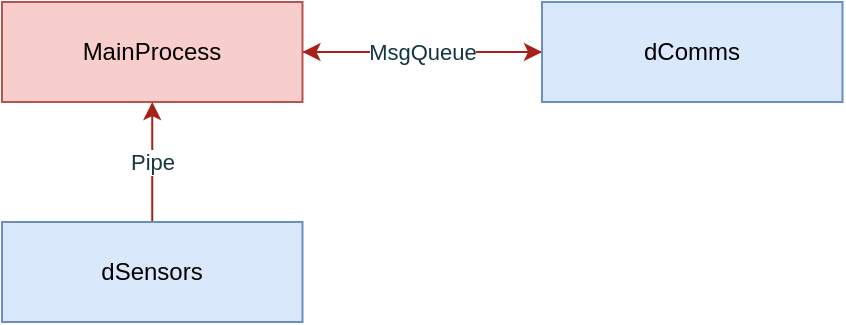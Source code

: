 <mxfile version="15.9.5" type="github" pages="12">
  <diagram name="Overview" id="X1xkp8taMzy9Tt-fy2y1">
    <mxGraphModel dx="1390" dy="306" grid="1" gridSize="10" guides="1" tooltips="1" connect="1" arrows="1" fold="1" page="1" pageScale="1" pageWidth="850" pageHeight="1100" background="none" math="0" shadow="0">
      <root>
        <mxCell id="wn8Pml6cE75ornkcrmNq-0" />
        <mxCell id="wn8Pml6cE75ornkcrmNq-1" parent="wn8Pml6cE75ornkcrmNq-0" />
        <mxCell id="MDNQT7hqEurYdyj0TWIo-4" style="edgeStyle=orthogonalEdgeStyle;curved=0;rounded=1;sketch=0;orthogonalLoop=1;jettySize=auto;html=1;exitX=1;exitY=0.5;exitDx=0;exitDy=0;entryX=0;entryY=0.5;entryDx=0;entryDy=0;fontColor=#143642;strokeColor=#A8201A;fillColor=#FAE5C7;" edge="1" parent="wn8Pml6cE75ornkcrmNq-1" source="MDNQT7hqEurYdyj0TWIo-0" target="MDNQT7hqEurYdyj0TWIo-2">
          <mxGeometry relative="1" as="geometry" />
        </mxCell>
        <mxCell id="MDNQT7hqEurYdyj0TWIo-0" value="MainProcess" style="rounded=0;whiteSpace=wrap;html=1;sketch=0;strokeColor=#b85450;fillColor=#f8cecc;" vertex="1" parent="wn8Pml6cE75ornkcrmNq-1">
          <mxGeometry x="-480" y="240" width="150.25" height="50" as="geometry" />
        </mxCell>
        <mxCell id="MDNQT7hqEurYdyj0TWIo-3" value="Pipe" style="edgeStyle=orthogonalEdgeStyle;curved=0;rounded=1;sketch=0;orthogonalLoop=1;jettySize=auto;html=1;fontColor=#143642;strokeColor=#A8201A;fillColor=#FAE5C7;" edge="1" parent="wn8Pml6cE75ornkcrmNq-1" source="MDNQT7hqEurYdyj0TWIo-1" target="MDNQT7hqEurYdyj0TWIo-0">
          <mxGeometry relative="1" as="geometry" />
        </mxCell>
        <mxCell id="MDNQT7hqEurYdyj0TWIo-1" value="dSensors" style="rounded=0;whiteSpace=wrap;html=1;sketch=0;strokeColor=#6c8ebf;fillColor=#dae8fc;" vertex="1" parent="wn8Pml6cE75ornkcrmNq-1">
          <mxGeometry x="-480" y="350" width="150.25" height="50" as="geometry" />
        </mxCell>
        <mxCell id="MDNQT7hqEurYdyj0TWIo-5" value="MsgQueue" style="edgeStyle=orthogonalEdgeStyle;curved=0;rounded=1;sketch=0;orthogonalLoop=1;jettySize=auto;html=1;exitX=0;exitY=0.5;exitDx=0;exitDy=0;entryX=1;entryY=0.5;entryDx=0;entryDy=0;fontColor=#143642;strokeColor=#A8201A;fillColor=#FAE5C7;" edge="1" parent="wn8Pml6cE75ornkcrmNq-1" source="MDNQT7hqEurYdyj0TWIo-2" target="MDNQT7hqEurYdyj0TWIo-0">
          <mxGeometry relative="1" as="geometry" />
        </mxCell>
        <mxCell id="MDNQT7hqEurYdyj0TWIo-2" value="dComms" style="rounded=0;whiteSpace=wrap;html=1;sketch=0;strokeColor=#6c8ebf;fillColor=#dae8fc;" vertex="1" parent="wn8Pml6cE75ornkcrmNq-1">
          <mxGeometry x="-210" y="240" width="150.25" height="50" as="geometry" />
        </mxCell>
      </root>
    </mxGraphModel>
  </diagram>
  <diagram name="ClassLamp#2" id="AHEPvDV3QrqCLe3YrJ9B">
    <mxGraphModel dx="540" dy="306" grid="1" gridSize="10" guides="1" tooltips="1" connect="1" arrows="1" fold="1" page="1" pageScale="1" pageWidth="850" pageHeight="1100" background="none" math="0" shadow="0">
      <root>
        <mxCell id="alBC6dTl3LGucG_TEPA8-0" />
        <mxCell id="alBC6dTl3LGucG_TEPA8-1" parent="alBC6dTl3LGucG_TEPA8-0" />
        <mxCell id="alBC6dTl3LGucG_TEPA8-2" value="Lamp" style="swimlane;fontStyle=1;align=center;verticalAlign=top;childLayout=stackLayout;horizontal=1;startSize=26;horizontalStack=0;resizeParent=1;resizeParentMax=0;resizeLast=0;collapsible=1;marginBottom=0;fillColor=#FAE5C7;strokeColor=#0F8B8D;fontColor=#143642;" vertex="1" parent="alBC6dTl3LGucG_TEPA8-1">
          <mxGeometry x="240" y="280" width="200" height="130" as="geometry" />
        </mxCell>
        <mxCell id="alBC6dTl3LGucG_TEPA8-3" value="- mutChangePWM : mutex&#xa;&#xa;" style="text;strokeColor=none;fillColor=none;align=left;verticalAlign=top;spacingLeft=4;spacingRight=4;overflow=hidden;rotatable=0;points=[[0,0.5],[1,0.5]];portConstraint=eastwest;fontColor=#143642;" vertex="1" parent="alBC6dTl3LGucG_TEPA8-2">
          <mxGeometry y="26" width="200" height="34" as="geometry" />
        </mxCell>
        <mxCell id="alBC6dTl3LGucG_TEPA8-4" value="" style="line;strokeWidth=1;fillColor=none;align=left;verticalAlign=middle;spacingTop=-1;spacingLeft=3;spacingRight=3;rotatable=0;labelPosition=right;points=[];portConstraint=eastwest;labelBackgroundColor=#DAD2D8;strokeColor=#0F8B8D;fontColor=#143642;" vertex="1" parent="alBC6dTl3LGucG_TEPA8-2">
          <mxGeometry y="60" width="200" height="8" as="geometry" />
        </mxCell>
        <mxCell id="alBC6dTl3LGucG_TEPA8-5" value="+ Lamp(void)&#xa;+ ~Lamp(void)&#xa;+ setBrightness(in lux: int) void&#xa;&#xa;" style="text;strokeColor=none;fillColor=none;align=left;verticalAlign=top;spacingLeft=4;spacingRight=4;overflow=hidden;rotatable=0;points=[[0,0.5],[1,0.5]];portConstraint=eastwest;fontColor=#143642;" vertex="1" parent="alBC6dTl3LGucG_TEPA8-2">
          <mxGeometry y="68" width="200" height="62" as="geometry" />
        </mxCell>
      </root>
    </mxGraphModel>
  </diagram>
  <diagram name="Lamp#2" id="nafklJuiGWk2rj9woEp0">
    <mxGraphModel dx="1621" dy="437" grid="1" gridSize="10" guides="1" tooltips="1" connect="1" arrows="1" fold="1" page="1" pageScale="1" pageWidth="850" pageHeight="1100" background="none" math="0" shadow="0">
      <root>
        <mxCell id="zJ8uY0_C8p3GI5NPvT_y-0" />
        <mxCell id="zJ8uY0_C8p3GI5NPvT_y-1" parent="zJ8uY0_C8p3GI5NPvT_y-0" />
        <mxCell id="zJ8uY0_C8p3GI5NPvT_y-2" style="edgeStyle=orthogonalEdgeStyle;curved=0;rounded=1;sketch=0;orthogonalLoop=1;jettySize=auto;html=1;exitX=0.5;exitY=1;exitDx=0;exitDy=0;entryX=0.5;entryY=0;entryDx=0;entryDy=0;fontColor=#143642;strokeColor=#A8201A;fillColor=#FAE5C7;" edge="1" parent="zJ8uY0_C8p3GI5NPvT_y-1" source="zJ8uY0_C8p3GI5NPvT_y-3">
          <mxGeometry relative="1" as="geometry">
            <mxPoint x="-425" y="160" as="targetPoint" />
          </mxGeometry>
        </mxCell>
        <mxCell id="zJ8uY0_C8p3GI5NPvT_y-3" value="Lamp" style="ellipse;whiteSpace=wrap;html=1;fillColor=#FAE5C7;strokeColor=#0F8B8D;fontColor=#143642;fontStyle=1" vertex="1" parent="zJ8uY0_C8p3GI5NPvT_y-1">
          <mxGeometry x="-488.25" y="80" width="125.5" height="50" as="geometry" />
        </mxCell>
        <mxCell id="zJ8uY0_C8p3GI5NPvT_y-4" style="edgeStyle=orthogonalEdgeStyle;curved=0;rounded=1;sketch=0;orthogonalLoop=1;jettySize=auto;html=1;exitX=0.5;exitY=1;exitDx=0;exitDy=0;entryX=0.5;entryY=0;entryDx=0;entryDy=0;fontColor=#143642;strokeColor=#A8201A;fillColor=#FAE5C7;" edge="1" parent="zJ8uY0_C8p3GI5NPvT_y-1" source="zJ8uY0_C8p3GI5NPvT_y-5">
          <mxGeometry relative="1" as="geometry">
            <mxPoint x="-424.875" y="290" as="targetPoint" />
          </mxGeometry>
        </mxCell>
        <mxCell id="zJ8uY0_C8p3GI5NPvT_y-5" value="&lt;div&gt;&lt;i&gt;pwm_val&lt;/i&gt; &amp;lt;- 0&lt;/div&gt;&lt;div&gt;&lt;b&gt;Init&lt;/b&gt; &lt;i&gt;mutChangePWM&lt;/i&gt;&lt;/div&gt;" style="rounded=0;whiteSpace=wrap;html=1;sketch=0;fontColor=#143642;strokeColor=#0F8B8D;fillColor=#FAE5C7;" vertex="1" parent="zJ8uY0_C8p3GI5NPvT_y-1">
          <mxGeometry x="-500" y="220" width="150.25" height="50" as="geometry" />
        </mxCell>
        <mxCell id="zJ8uY0_C8p3GI5NPvT_y-6" style="edgeStyle=orthogonalEdgeStyle;curved=0;rounded=1;sketch=0;orthogonalLoop=1;jettySize=auto;html=1;exitX=0.5;exitY=1;exitDx=0;exitDy=0;entryX=0.5;entryY=0;entryDx=0;entryDy=0;fontColor=#143642;strokeColor=#A8201A;fillColor=#FAE5C7;" edge="1" parent="zJ8uY0_C8p3GI5NPvT_y-1" source="zJ8uY0_C8p3GI5NPvT_y-7" target="zJ8uY0_C8p3GI5NPvT_y-5">
          <mxGeometry relative="1" as="geometry" />
        </mxCell>
        <mxCell id="zJ8uY0_C8p3GI5NPvT_y-7" value="&lt;b&gt;initPWM()&lt;/b&gt;" style="shape=process;whiteSpace=wrap;html=1;backgroundOutline=1;rounded=0;sketch=0;fontColor=#143642;strokeColor=#0F8B8D;fillColor=#FAE5C7;" vertex="1" parent="zJ8uY0_C8p3GI5NPvT_y-1">
          <mxGeometry x="-500.62" y="160" width="150" height="40" as="geometry" />
        </mxCell>
        <mxCell id="zJ8uY0_C8p3GI5NPvT_y-8" value="End" style="ellipse;whiteSpace=wrap;html=1;fillColor=#FAE5C7;strokeColor=#0F8B8D;fontColor=#143642;fontStyle=1" vertex="1" parent="zJ8uY0_C8p3GI5NPvT_y-1">
          <mxGeometry x="-454.74" y="290" width="58.25" height="40" as="geometry" />
        </mxCell>
        <mxCell id="zJ8uY0_C8p3GI5NPvT_y-11" style="edgeStyle=orthogonalEdgeStyle;curved=0;rounded=1;sketch=0;orthogonalLoop=1;jettySize=auto;html=1;exitX=0.5;exitY=1;exitDx=0;exitDy=0;entryX=0.5;entryY=0;entryDx=0;entryDy=0;fontColor=#143642;strokeColor=#A8201A;fillColor=#FAE5C7;" edge="1" parent="zJ8uY0_C8p3GI5NPvT_y-1" source="zJ8uY0_C8p3GI5NPvT_y-12">
          <mxGeometry relative="1" as="geometry">
            <mxPoint x="-224.38" y="160" as="targetPoint" />
          </mxGeometry>
        </mxCell>
        <mxCell id="zJ8uY0_C8p3GI5NPvT_y-12" value="~Lamp" style="ellipse;whiteSpace=wrap;html=1;fillColor=#FAE5C7;strokeColor=#0F8B8D;fontColor=#143642;fontStyle=1" vertex="1" parent="zJ8uY0_C8p3GI5NPvT_y-1">
          <mxGeometry x="-287.63" y="80" width="125.5" height="50" as="geometry" />
        </mxCell>
        <mxCell id="zJ8uY0_C8p3GI5NPvT_y-13" style="edgeStyle=orthogonalEdgeStyle;curved=0;rounded=1;sketch=0;orthogonalLoop=1;jettySize=auto;html=1;exitX=0.5;exitY=1;exitDx=0;exitDy=0;entryX=0.5;entryY=0;entryDx=0;entryDy=0;fontColor=#143642;strokeColor=#A8201A;fillColor=#FAE5C7;" edge="1" parent="zJ8uY0_C8p3GI5NPvT_y-1" source="zJ8uY0_C8p3GI5NPvT_y-14">
          <mxGeometry relative="1" as="geometry">
            <mxPoint x="-224.255" y="290" as="targetPoint" />
          </mxGeometry>
        </mxCell>
        <mxCell id="zJ8uY0_C8p3GI5NPvT_y-14" value="&lt;div&gt;&lt;i&gt;pwm_val&lt;/i&gt; &amp;lt;- 0&lt;/div&gt;&lt;div&gt;&lt;b&gt;Unlock&lt;/b&gt; &lt;i&gt;mutChangePWM&lt;/i&gt;&lt;/div&gt;" style="rounded=0;whiteSpace=wrap;html=1;sketch=0;fontColor=#143642;strokeColor=#0F8B8D;fillColor=#FAE5C7;" vertex="1" parent="zJ8uY0_C8p3GI5NPvT_y-1">
          <mxGeometry x="-299.38" y="220" width="150.25" height="50" as="geometry" />
        </mxCell>
        <mxCell id="zJ8uY0_C8p3GI5NPvT_y-15" style="edgeStyle=orthogonalEdgeStyle;curved=0;rounded=1;sketch=0;orthogonalLoop=1;jettySize=auto;html=1;exitX=0.5;exitY=1;exitDx=0;exitDy=0;entryX=0.5;entryY=0;entryDx=0;entryDy=0;fontColor=#143642;strokeColor=#A8201A;fillColor=#FAE5C7;" edge="1" parent="zJ8uY0_C8p3GI5NPvT_y-1" source="zJ8uY0_C8p3GI5NPvT_y-16" target="zJ8uY0_C8p3GI5NPvT_y-14">
          <mxGeometry relative="1" as="geometry" />
        </mxCell>
        <mxCell id="zJ8uY0_C8p3GI5NPvT_y-16" value="&lt;b&gt;killPWM()&lt;/b&gt;" style="shape=process;whiteSpace=wrap;html=1;backgroundOutline=1;rounded=0;sketch=0;fontColor=#143642;strokeColor=#0F8B8D;fillColor=#FAE5C7;" vertex="1" parent="zJ8uY0_C8p3GI5NPvT_y-1">
          <mxGeometry x="-300" y="160" width="150" height="40" as="geometry" />
        </mxCell>
        <mxCell id="zJ8uY0_C8p3GI5NPvT_y-17" value="End" style="ellipse;whiteSpace=wrap;html=1;fillColor=#FAE5C7;strokeColor=#0F8B8D;fontColor=#143642;fontStyle=1" vertex="1" parent="zJ8uY0_C8p3GI5NPvT_y-1">
          <mxGeometry x="-254.12" y="290" width="58.25" height="40" as="geometry" />
        </mxCell>
      </root>
    </mxGraphModel>
  </diagram>
  <diagram name="setBrightness#2" id="plAnggCOEXaSvufq5hH9">
    <mxGraphModel dx="1621" dy="437" grid="1" gridSize="10" guides="1" tooltips="1" connect="1" arrows="1" fold="1" page="1" pageScale="1" pageWidth="850" pageHeight="1100" background="none" math="0" shadow="0">
      <root>
        <mxCell id="lpvbm692b52YVjY_Ah5F-0" />
        <mxCell id="lpvbm692b52YVjY_Ah5F-1" parent="lpvbm692b52YVjY_Ah5F-0" />
        <mxCell id="lpvbm692b52YVjY_Ah5F-2" style="edgeStyle=orthogonalEdgeStyle;curved=0;rounded=1;sketch=0;orthogonalLoop=1;jettySize=auto;html=1;exitX=0.5;exitY=1;exitDx=0;exitDy=0;entryX=0.5;entryY=0;entryDx=0;entryDy=0;fontColor=#143642;strokeColor=#A8201A;fillColor=#FAE5C7;" edge="1" parent="lpvbm692b52YVjY_Ah5F-1" source="lpvbm692b52YVjY_Ah5F-3" target="lpvbm692b52YVjY_Ah5F-5">
          <mxGeometry relative="1" as="geometry" />
        </mxCell>
        <mxCell id="lpvbm692b52YVjY_Ah5F-3" value="&lt;div&gt;setBrightness&lt;/div&gt;&lt;div&gt;&lt;br&gt;&lt;/div&gt;&lt;div&gt;IN: &lt;span style=&quot;font-weight: normal&quot;&gt;&lt;i&gt;lux&lt;/i&gt;&lt;/span&gt;&lt;br&gt;&lt;/div&gt;" style="ellipse;whiteSpace=wrap;html=1;fillColor=#FAE5C7;strokeColor=#0F8B8D;fontColor=#143642;fontStyle=1" vertex="1" parent="lpvbm692b52YVjY_Ah5F-1">
          <mxGeometry x="-488.25" y="100" width="125.5" height="60" as="geometry" />
        </mxCell>
        <mxCell id="lpvbm692b52YVjY_Ah5F-4" value="" style="edgeStyle=orthogonalEdgeStyle;curved=0;rounded=1;sketch=0;orthogonalLoop=1;jettySize=auto;html=1;fontColor=#143642;strokeColor=#A8201A;fillColor=#FAE5C7;" edge="1" parent="lpvbm692b52YVjY_Ah5F-1" source="lpvbm692b52YVjY_Ah5F-5">
          <mxGeometry relative="1" as="geometry">
            <mxPoint x="-425.171" y="260" as="targetPoint" />
          </mxGeometry>
        </mxCell>
        <mxCell id="lpvbm692b52YVjY_Ah5F-5" value="&lt;b&gt;Lock&lt;/b&gt; &lt;i&gt;mutChangePWM&lt;/i&gt;" style="rounded=0;whiteSpace=wrap;html=1;sketch=0;fontColor=#143642;strokeColor=#0F8B8D;fillColor=#FAE5C7;" vertex="1" parent="lpvbm692b52YVjY_Ah5F-1">
          <mxGeometry x="-500.25" y="200" width="150.25" height="40" as="geometry" />
        </mxCell>
        <mxCell id="LrJbiJjTsHfEA14OmxV8-5" style="edgeStyle=orthogonalEdgeStyle;curved=0;rounded=1;sketch=0;orthogonalLoop=1;jettySize=auto;html=1;exitX=0.5;exitY=1;exitDx=0;exitDy=0;entryX=0.5;entryY=0;entryDx=0;entryDy=0;fontSize=11;fontColor=#143642;strokeColor=#A8201A;fillColor=#FAE5C7;" edge="1" parent="lpvbm692b52YVjY_Ah5F-1" source="lpvbm692b52YVjY_Ah5F-9" target="LrJbiJjTsHfEA14OmxV8-3">
          <mxGeometry relative="1" as="geometry" />
        </mxCell>
        <mxCell id="lpvbm692b52YVjY_Ah5F-9" value="&lt;b&gt;Unlock&lt;/b&gt; &lt;i&gt;mutChangePWM&lt;/i&gt;" style="rounded=0;whiteSpace=wrap;html=1;sketch=0;fontColor=#143642;strokeColor=#0F8B8D;fillColor=#FAE5C7;" vertex="1" parent="lpvbm692b52YVjY_Ah5F-1">
          <mxGeometry x="-500.5" y="320" width="150" height="40" as="geometry" />
        </mxCell>
        <mxCell id="lpvbm692b52YVjY_Ah5F-10" style="edgeStyle=orthogonalEdgeStyle;curved=0;rounded=1;sketch=0;orthogonalLoop=1;jettySize=auto;html=1;exitX=0.5;exitY=1;exitDx=0;exitDy=0;entryX=0.5;entryY=0;entryDx=0;entryDy=0;fontColor=#143642;strokeColor=#A8201A;fillColor=#FAE5C7;" edge="1" parent="lpvbm692b52YVjY_Ah5F-1">
          <mxGeometry relative="1" as="geometry">
            <mxPoint x="-425.25" y="300" as="sourcePoint" />
            <mxPoint x="-425.5" y="320" as="targetPoint" />
          </mxGeometry>
        </mxCell>
        <mxCell id="lpvbm692b52YVjY_Ah5F-12" value="End" style="ellipse;whiteSpace=wrap;html=1;fillColor=#FAE5C7;strokeColor=#0F8B8D;fontColor=#143642;fontStyle=1" vertex="1" parent="lpvbm692b52YVjY_Ah5F-1">
          <mxGeometry x="-454.62" y="580" width="58.25" height="40" as="geometry" />
        </mxCell>
        <mxCell id="SeTu-uYsrpvs1nUyaTsv-0" value="&lt;b&gt;setPWM&lt;/b&gt;(&lt;i&gt;lux&lt;/i&gt;)" style="shape=process;whiteSpace=wrap;html=1;backgroundOutline=1;rounded=0;sketch=0;fontColor=#143642;strokeColor=#0F8B8D;fillColor=#FAE5C7;" vertex="1" parent="lpvbm692b52YVjY_Ah5F-1">
          <mxGeometry x="-500" y="260" width="150" height="40" as="geometry" />
        </mxCell>
        <mxCell id="LrJbiJjTsHfEA14OmxV8-1" style="edgeStyle=orthogonalEdgeStyle;rounded=1;sketch=0;orthogonalLoop=1;jettySize=auto;html=1;exitX=0;exitY=0.5;exitDx=0;exitDy=0;fontColor=#143642;strokeColor=#A8201A;fillColor=#FAE5C7;" edge="1" parent="lpvbm692b52YVjY_Ah5F-1" source="LrJbiJjTsHfEA14OmxV8-3" target="LrJbiJjTsHfEA14OmxV8-4">
          <mxGeometry relative="1" as="geometry">
            <mxPoint x="-530" y="540" as="targetPoint" />
          </mxGeometry>
        </mxCell>
        <mxCell id="LrJbiJjTsHfEA14OmxV8-2" value="Yes" style="edgeLabel;html=1;align=center;verticalAlign=middle;resizable=0;points=[];fontColor=#143642;" vertex="1" connectable="0" parent="LrJbiJjTsHfEA14OmxV8-1">
          <mxGeometry x="-0.634" y="-1" relative="1" as="geometry">
            <mxPoint as="offset" />
          </mxGeometry>
        </mxCell>
        <mxCell id="LrJbiJjTsHfEA14OmxV8-7" style="edgeStyle=orthogonalEdgeStyle;curved=0;rounded=1;sketch=0;orthogonalLoop=1;jettySize=auto;html=1;exitX=1;exitY=0.5;exitDx=0;exitDy=0;fontSize=11;fontColor=#143642;strokeColor=#A8201A;fillColor=#FAE5C7;entryX=1;entryY=0.5;entryDx=0;entryDy=0;" edge="1" parent="lpvbm692b52YVjY_Ah5F-1" source="LrJbiJjTsHfEA14OmxV8-3" target="tznhnhZadJprUmO_-TS3-0">
          <mxGeometry relative="1" as="geometry">
            <Array as="points">
              <mxPoint x="-320" y="420" />
              <mxPoint x="-320" y="540" />
            </Array>
          </mxGeometry>
        </mxCell>
        <mxCell id="tznhnhZadJprUmO_-TS3-3" value="No" style="edgeLabel;html=1;align=center;verticalAlign=middle;resizable=0;points=[];fontSize=11;fontColor=#143642;" vertex="1" connectable="0" parent="LrJbiJjTsHfEA14OmxV8-7">
          <mxGeometry x="-0.897" y="2" relative="1" as="geometry">
            <mxPoint as="offset" />
          </mxGeometry>
        </mxCell>
        <mxCell id="LrJbiJjTsHfEA14OmxV8-3" value="&lt;div&gt;PWM is&lt;/div&gt;&lt;div&gt;maximum ?&lt;br&gt;&lt;/div&gt;" style="rhombus;whiteSpace=wrap;html=1;rounded=0;sketch=0;fontColor=#143642;strokeColor=#0F8B8D;fillColor=#FAE5C7;" vertex="1" parent="lpvbm692b52YVjY_Ah5F-1">
          <mxGeometry x="-468.25" y="380" width="85.5" height="80" as="geometry" />
        </mxCell>
        <mxCell id="LrJbiJjTsHfEA14OmxV8-6" style="edgeStyle=orthogonalEdgeStyle;curved=0;rounded=1;sketch=0;orthogonalLoop=1;jettySize=auto;html=1;exitX=0.5;exitY=1;exitDx=0;exitDy=0;entryX=0;entryY=0.5;entryDx=0;entryDy=0;fontSize=11;fontColor=#143642;strokeColor=#A8201A;fillColor=#FAE5C7;" edge="1" parent="lpvbm692b52YVjY_Ah5F-1" source="LrJbiJjTsHfEA14OmxV8-4" target="tznhnhZadJprUmO_-TS3-0">
          <mxGeometry relative="1" as="geometry" />
        </mxCell>
        <mxCell id="LrJbiJjTsHfEA14OmxV8-4" value="&lt;div&gt;&lt;b&gt;setTimer&lt;/b&gt;&lt;/div&gt;&lt;div&gt;(&lt;i&gt;LAMP_ON_TIMEOUT&lt;/i&gt;)&lt;/div&gt;" style="shape=process;whiteSpace=wrap;html=1;backgroundOutline=1;rounded=0;sketch=0;fontColor=#143642;strokeColor=#0F8B8D;fillColor=#FAE5C7;" vertex="1" parent="lpvbm692b52YVjY_Ah5F-1">
          <mxGeometry x="-620" y="460" width="170" height="40" as="geometry" />
        </mxCell>
        <mxCell id="tznhnhZadJprUmO_-TS3-2" style="edgeStyle=orthogonalEdgeStyle;curved=0;rounded=1;sketch=0;orthogonalLoop=1;jettySize=auto;html=1;exitX=0.5;exitY=1;exitDx=0;exitDy=0;entryX=0.5;entryY=0;entryDx=0;entryDy=0;fontSize=11;fontColor=#143642;strokeColor=#A8201A;fillColor=#FAE5C7;" edge="1" parent="lpvbm692b52YVjY_Ah5F-1" source="tznhnhZadJprUmO_-TS3-0" target="lpvbm692b52YVjY_Ah5F-12">
          <mxGeometry relative="1" as="geometry" />
        </mxCell>
        <mxCell id="tznhnhZadJprUmO_-TS3-0" value="" style="ellipse;whiteSpace=wrap;html=1;aspect=fixed;rounded=0;sketch=0;fontColor=#143642;strokeColor=#0F8B8D;fillColor=#FAE5C7;" vertex="1" parent="lpvbm692b52YVjY_Ah5F-1">
          <mxGeometry x="-435" y="530" width="20" height="20" as="geometry" />
        </mxCell>
      </root>
    </mxGraphModel>
  </diagram>
  <diagram name="ClassComms" id="6ZzvCimTx932w6f_d4yo">
    <mxGraphModel dx="643" dy="364" grid="1" gridSize="10" guides="1" tooltips="1" connect="1" arrows="1" fold="1" page="1" pageScale="1" pageWidth="850" pageHeight="1100" background="none" math="0" shadow="0">
      <root>
        <mxCell id="NHT2Cax_Y-9c0e0i6y4c-0" />
        <mxCell id="NHT2Cax_Y-9c0e0i6y4c-1" parent="NHT2Cax_Y-9c0e0i6y4c-0" />
        <mxCell id="NHT2Cax_Y-9c0e0i6y4c-2" value="Communication" style="swimlane;fontStyle=1;align=center;verticalAlign=top;childLayout=stackLayout;horizontal=1;startSize=26;horizontalStack=0;resizeParent=1;resizeParentMax=0;resizeLast=0;collapsible=1;marginBottom=0;fillColor=#FAE5C7;strokeColor=#0F8B8D;fontColor=#143642;" vertex="1" parent="NHT2Cax_Y-9c0e0i6y4c-1">
          <mxGeometry x="240" y="280" width="200" height="220" as="geometry" />
        </mxCell>
        <mxCell id="NHT2Cax_Y-9c0e0i6y4c-3" value="- mutComms : mutex&#xa;- mutSend : mutex&#xa;- condSend: cond_variable &#xa;- queued_msgs : vector&lt;string&gt;&#xa;&#xa;&#xa;" style="text;strokeColor=none;fillColor=none;align=left;verticalAlign=top;spacingLeft=4;spacingRight=4;overflow=hidden;rotatable=0;points=[[0,0.5],[1,0.5]];portConstraint=eastwest;fontColor=#143642;" vertex="1" parent="NHT2Cax_Y-9c0e0i6y4c-2">
          <mxGeometry y="26" width="200" height="74" as="geometry" />
        </mxCell>
        <mxCell id="NHT2Cax_Y-9c0e0i6y4c-4" value="" style="line;strokeWidth=1;fillColor=none;align=left;verticalAlign=middle;spacingTop=-1;spacingLeft=3;spacingRight=3;rotatable=0;labelPosition=right;points=[];portConstraint=eastwest;labelBackgroundColor=#DAD2D8;strokeColor=#0F8B8D;fontColor=#143642;" vertex="1" parent="NHT2Cax_Y-9c0e0i6y4c-2">
          <mxGeometry y="100" width="200" height="8" as="geometry" />
        </mxCell>
        <mxCell id="NHT2Cax_Y-9c0e0i6y4c-5" value="+ Communication(void)&#xa;+ ~Communication(void)&#xa;+ Send(IN msg : string) void&#xa;&#xa;- tLoraSend(void*) void&#xa;- tLoraRecv(void*) void&#xa;&#xa;" style="text;strokeColor=none;fillColor=none;align=left;verticalAlign=top;spacingLeft=4;spacingRight=4;overflow=hidden;rotatable=0;points=[[0,0.5],[1,0.5]];portConstraint=eastwest;fontColor=#143642;" vertex="1" parent="NHT2Cax_Y-9c0e0i6y4c-2">
          <mxGeometry y="108" width="200" height="112" as="geometry" />
        </mxCell>
      </root>
    </mxGraphModel>
  </diagram>
  <diagram name="Send" id="xpO8lgDlAE0mr_UNNwff">
    <mxGraphModel dx="1781" dy="527" grid="1" gridSize="10" guides="1" tooltips="1" connect="1" arrows="1" fold="1" page="1" pageScale="1" pageWidth="850" pageHeight="1100" background="none" math="0" shadow="0">
      <root>
        <mxCell id="Pc65MUVskpiPOQCiwG1j-0" />
        <mxCell id="Pc65MUVskpiPOQCiwG1j-1" parent="Pc65MUVskpiPOQCiwG1j-0" />
        <mxCell id="Pc65MUVskpiPOQCiwG1j-2" style="edgeStyle=orthogonalEdgeStyle;curved=0;rounded=1;sketch=0;orthogonalLoop=1;jettySize=auto;html=1;exitX=0.5;exitY=1;exitDx=0;exitDy=0;entryX=0.5;entryY=0;entryDx=0;entryDy=0;fontColor=#143642;strokeColor=#A8201A;fillColor=#FAE5C7;" edge="1" parent="Pc65MUVskpiPOQCiwG1j-1" source="Pc65MUVskpiPOQCiwG1j-3">
          <mxGeometry relative="1" as="geometry">
            <mxPoint x="-425" y="160" as="targetPoint" />
          </mxGeometry>
        </mxCell>
        <mxCell id="Pc65MUVskpiPOQCiwG1j-3" value="&lt;div&gt;Send&lt;/div&gt;&lt;div&gt;&lt;br&gt;&lt;/div&gt;&lt;div&gt;IN: &lt;i&gt;&lt;span style=&quot;font-weight: normal&quot;&gt;msg&lt;/span&gt;&lt;/i&gt;&lt;br&gt;&lt;/div&gt;" style="ellipse;whiteSpace=wrap;html=1;fillColor=#FAE5C7;strokeColor=#0F8B8D;fontColor=#143642;fontStyle=1" vertex="1" parent="Pc65MUVskpiPOQCiwG1j-1">
          <mxGeometry x="-488" y="70" width="125.5" height="50" as="geometry" />
        </mxCell>
        <mxCell id="xzXZEJooZxsXrAsBJuVu-2" style="edgeStyle=orthogonalEdgeStyle;curved=0;rounded=1;sketch=0;orthogonalLoop=1;jettySize=auto;html=1;exitX=0.5;exitY=1;exitDx=0;exitDy=0;entryX=0.5;entryY=0;entryDx=0;entryDy=0;fontColor=#143642;strokeColor=#A8201A;fillColor=#FAE5C7;" edge="1" parent="Pc65MUVskpiPOQCiwG1j-1" source="Pc65MUVskpiPOQCiwG1j-7" target="566tL3dW4CICdEZEd5tv-0">
          <mxGeometry relative="1" as="geometry" />
        </mxCell>
        <mxCell id="Pc65MUVskpiPOQCiwG1j-7" value="&lt;b&gt;Lock&lt;/b&gt; &lt;i&gt;mutSend&lt;/i&gt;" style="rounded=0;whiteSpace=wrap;html=1;sketch=0;fontColor=#143642;strokeColor=#0F8B8D;fillColor=#FAE5C7;" vertex="1" parent="Pc65MUVskpiPOQCiwG1j-1">
          <mxGeometry x="-500" y="160" width="150" height="40" as="geometry" />
        </mxCell>
        <mxCell id="xzXZEJooZxsXrAsBJuVu-5" style="edgeStyle=orthogonalEdgeStyle;curved=0;rounded=1;sketch=0;orthogonalLoop=1;jettySize=auto;html=1;exitX=0.5;exitY=1;exitDx=0;exitDy=0;entryX=0.5;entryY=0;entryDx=0;entryDy=0;fontColor=#143642;strokeColor=#A8201A;fillColor=#FAE5C7;" edge="1" parent="Pc65MUVskpiPOQCiwG1j-1" source="Pc65MUVskpiPOQCiwG1j-10" target="xzXZEJooZxsXrAsBJuVu-0">
          <mxGeometry relative="1" as="geometry" />
        </mxCell>
        <mxCell id="Pc65MUVskpiPOQCiwG1j-10" value="&lt;b&gt;Unlock&lt;/b&gt; &lt;i&gt;mutSend&lt;/i&gt;" style="rounded=0;whiteSpace=wrap;html=1;sketch=0;fontColor=#143642;strokeColor=#0F8B8D;fillColor=#FAE5C7;" vertex="1" parent="Pc65MUVskpiPOQCiwG1j-1">
          <mxGeometry x="-500.26" y="340" width="150" height="40" as="geometry" />
        </mxCell>
        <mxCell id="xzXZEJooZxsXrAsBJuVu-3" style="edgeStyle=orthogonalEdgeStyle;curved=0;rounded=1;sketch=0;orthogonalLoop=1;jettySize=auto;html=1;exitX=0.5;exitY=1;exitDx=0;exitDy=0;fontColor=#143642;strokeColor=#A8201A;fillColor=#FAE5C7;" edge="1" parent="Pc65MUVskpiPOQCiwG1j-1" source="566tL3dW4CICdEZEd5tv-0" target="XkMnaU7kAmmjsHVC0Ths-0">
          <mxGeometry relative="1" as="geometry" />
        </mxCell>
        <mxCell id="566tL3dW4CICdEZEd5tv-0" value="&lt;b&gt;Push &lt;/b&gt;&lt;i&gt;msg&lt;/i&gt; to &lt;i&gt;queued_msgs&lt;/i&gt;" style="rounded=0;whiteSpace=wrap;html=1;sketch=0;fontColor=#143642;strokeColor=#0F8B8D;fillColor=#FAE5C7;" vertex="1" parent="Pc65MUVskpiPOQCiwG1j-1">
          <mxGeometry x="-500.25" y="220" width="150.25" height="40" as="geometry" />
        </mxCell>
        <mxCell id="xzXZEJooZxsXrAsBJuVu-4" style="edgeStyle=orthogonalEdgeStyle;curved=0;rounded=1;sketch=0;orthogonalLoop=1;jettySize=auto;html=1;exitX=0.5;exitY=1;exitDx=0;exitDy=0;fontColor=#143642;strokeColor=#A8201A;fillColor=#FAE5C7;" edge="1" parent="Pc65MUVskpiPOQCiwG1j-1" source="XkMnaU7kAmmjsHVC0Ths-0" target="Pc65MUVskpiPOQCiwG1j-10">
          <mxGeometry relative="1" as="geometry" />
        </mxCell>
        <mxCell id="XkMnaU7kAmmjsHVC0Ths-0" value="&lt;b&gt;Signal&lt;/b&gt; &lt;i&gt;condSend&lt;/i&gt;" style="rounded=0;whiteSpace=wrap;html=1;sketch=0;fontColor=#143642;strokeColor=#0F8B8D;fillColor=#FAE5C7;" vertex="1" parent="Pc65MUVskpiPOQCiwG1j-1">
          <mxGeometry x="-500.25" y="280" width="150" height="40" as="geometry" />
        </mxCell>
        <mxCell id="xzXZEJooZxsXrAsBJuVu-0" value="End" style="ellipse;whiteSpace=wrap;html=1;fillColor=#FAE5C7;strokeColor=#0F8B8D;fontColor=#143642;fontStyle=1" vertex="1" parent="Pc65MUVskpiPOQCiwG1j-1">
          <mxGeometry x="-454.38" y="410" width="58.25" height="40" as="geometry" />
        </mxCell>
      </root>
    </mxGraphModel>
  </diagram>
  <diagram name="tLoraSend" id="RGA5nEG9uMF0kkzzjcRO">
    <mxGraphModel dx="1975" dy="637" grid="1" gridSize="10" guides="1" tooltips="1" connect="1" arrows="1" fold="1" page="1" pageScale="1" pageWidth="850" pageHeight="1100" background="none" math="0" shadow="0">
      <root>
        <mxCell id="6ZPpjvBLr2ZM-foIgfbG-0" />
        <mxCell id="6ZPpjvBLr2ZM-foIgfbG-1" parent="6ZPpjvBLr2ZM-foIgfbG-0" />
        <mxCell id="ec9UNqavbsnshwp4Sz8o-13" style="edgeStyle=orthogonalEdgeStyle;curved=0;rounded=1;sketch=0;orthogonalLoop=1;jettySize=auto;html=1;exitX=0.5;exitY=1;exitDx=0;exitDy=0;entryX=0.5;entryY=0;entryDx=0;entryDy=0;fontColor=#143642;strokeColor=#A8201A;fillColor=#FAE5C7;" edge="1" parent="6ZPpjvBLr2ZM-foIgfbG-1" source="6ZPpjvBLr2ZM-foIgfbG-3" target="6ZPpjvBLr2ZM-foIgfbG-5">
          <mxGeometry relative="1" as="geometry" />
        </mxCell>
        <mxCell id="6ZPpjvBLr2ZM-foIgfbG-3" value="tLoraSend" style="ellipse;whiteSpace=wrap;html=1;fillColor=#FAE5C7;strokeColor=#0F8B8D;fontColor=#143642;fontStyle=1" parent="6ZPpjvBLr2ZM-foIgfbG-1" vertex="1">
          <mxGeometry x="-488" width="125.5" height="50" as="geometry" />
        </mxCell>
        <mxCell id="ec9UNqavbsnshwp4Sz8o-14" style="edgeStyle=orthogonalEdgeStyle;curved=0;rounded=1;sketch=0;orthogonalLoop=1;jettySize=auto;html=1;exitX=0.5;exitY=1;exitDx=0;exitDy=0;entryX=0.5;entryY=0;entryDx=0;entryDy=0;fontColor=#143642;strokeColor=#A8201A;fillColor=#FAE5C7;" edge="1" parent="6ZPpjvBLr2ZM-foIgfbG-1" source="6ZPpjvBLr2ZM-foIgfbG-5" target="6ZPpjvBLr2ZM-foIgfbG-7">
          <mxGeometry relative="1" as="geometry" />
        </mxCell>
        <mxCell id="6ZPpjvBLr2ZM-foIgfbG-5" value="" style="ellipse;whiteSpace=wrap;html=1;aspect=fixed;rounded=0;sketch=0;fontColor=#143642;strokeColor=#0F8B8D;fillColor=#FAE5C7;" parent="6ZPpjvBLr2ZM-foIgfbG-1" vertex="1">
          <mxGeometry x="-435.25" y="70" width="20" height="20" as="geometry" />
        </mxCell>
        <mxCell id="ec9UNqavbsnshwp4Sz8o-5" style="edgeStyle=orthogonalEdgeStyle;curved=0;rounded=1;sketch=0;orthogonalLoop=1;jettySize=auto;html=1;exitX=0.5;exitY=1;exitDx=0;exitDy=0;entryX=0.5;entryY=0;entryDx=0;entryDy=0;fontColor=#143642;strokeColor=#A8201A;fillColor=#FAE5C7;" edge="1" parent="6ZPpjvBLr2ZM-foIgfbG-1" source="6ZPpjvBLr2ZM-foIgfbG-7" target="ec9UNqavbsnshwp4Sz8o-0">
          <mxGeometry relative="1" as="geometry" />
        </mxCell>
        <mxCell id="6ZPpjvBLr2ZM-foIgfbG-7" value="&lt;b&gt;Lock&lt;/b&gt; &lt;i&gt;mutSend&lt;/i&gt;" style="rounded=0;whiteSpace=wrap;html=1;sketch=0;fontColor=#143642;strokeColor=#0F8B8D;fillColor=#FAE5C7;" parent="6ZPpjvBLr2ZM-foIgfbG-1" vertex="1">
          <mxGeometry x="-500" y="110" width="150" height="40" as="geometry" />
        </mxCell>
        <mxCell id="6ZPpjvBLr2ZM-foIgfbG-8" value="condSend" style="edgeStyle=orthogonalEdgeStyle;curved=0;rounded=1;sketch=0;orthogonalLoop=1;jettySize=auto;html=1;fontColor=#143642;strokeColor=#A8201A;fillColor=#FAE5C7;entryX=1;entryY=0.5;entryDx=0;entryDy=0;fontStyle=2" parent="6ZPpjvBLr2ZM-foIgfbG-1" source="6ZPpjvBLr2ZM-foIgfbG-9" target="ec9UNqavbsnshwp4Sz8o-4" edge="1">
          <mxGeometry x="-0.667" relative="1" as="geometry">
            <mxPoint x="-425.5" y="350.0" as="targetPoint" />
            <Array as="points">
              <mxPoint x="-325" y="310" />
            </Array>
            <mxPoint as="offset" />
          </mxGeometry>
        </mxCell>
        <mxCell id="6ZPpjvBLr2ZM-foIgfbG-9" value="&lt;b&gt;Wait&lt;/b&gt; for &lt;i&gt;condSend&lt;/i&gt;" style="rounded=0;whiteSpace=wrap;html=1;sketch=0;fontColor=#143642;strokeColor=#0F8B8D;fillColor=#FAE5C7;" parent="6ZPpjvBLr2ZM-foIgfbG-1" vertex="1">
          <mxGeometry x="-400" y="250" width="150" height="40" as="geometry" />
        </mxCell>
        <mxCell id="ec9UNqavbsnshwp4Sz8o-12" style="edgeStyle=orthogonalEdgeStyle;curved=0;rounded=1;sketch=0;orthogonalLoop=1;jettySize=auto;html=1;exitX=0.5;exitY=1;exitDx=0;exitDy=0;entryX=1;entryY=0.5;entryDx=0;entryDy=0;fontColor=#143642;strokeColor=#A8201A;fillColor=#FAE5C7;" edge="1" parent="6ZPpjvBLr2ZM-foIgfbG-1" source="6ZPpjvBLr2ZM-foIgfbG-13" target="6ZPpjvBLr2ZM-foIgfbG-5">
          <mxGeometry relative="1" as="geometry">
            <Array as="points">
              <mxPoint x="-425" y="640" />
              <mxPoint x="-230" y="640" />
              <mxPoint x="-230" y="80" />
            </Array>
          </mxGeometry>
        </mxCell>
        <mxCell id="6ZPpjvBLr2ZM-foIgfbG-13" value="&lt;b&gt;Unlock&lt;/b&gt; &lt;i&gt;mutSend&lt;/i&gt;" style="rounded=0;whiteSpace=wrap;html=1;sketch=0;fontColor=#143642;strokeColor=#0F8B8D;fillColor=#FAE5C7;" parent="6ZPpjvBLr2ZM-foIgfbG-1" vertex="1">
          <mxGeometry x="-500.38" y="590" width="150" height="40" as="geometry" />
        </mxCell>
        <mxCell id="KteHW3fOhNwhYVBrbNWo-1" value="" style="edgeStyle=orthogonalEdgeStyle;curved=0;rounded=1;sketch=0;orthogonalLoop=1;jettySize=auto;html=1;fontColor=#143642;strokeColor=#A8201A;fillColor=#FAE5C7;" edge="1" parent="6ZPpjvBLr2ZM-foIgfbG-1" source="PijtJQCs1HvSi1f1vbHh-0" target="KteHW3fOhNwhYVBrbNWo-0">
          <mxGeometry relative="1" as="geometry" />
        </mxCell>
        <mxCell id="PijtJQCs1HvSi1f1vbHh-0" value="&lt;b&gt;Lock&lt;/b&gt; &lt;i&gt;mutComms&lt;/i&gt;" style="rounded=0;whiteSpace=wrap;html=1;sketch=0;fontColor=#143642;strokeColor=#0F8B8D;fillColor=#FAE5C7;" parent="6ZPpjvBLr2ZM-foIgfbG-1" vertex="1">
          <mxGeometry x="-500" y="350" width="150" height="40" as="geometry" />
        </mxCell>
        <mxCell id="ZXO7GdbtIRG4TZ7W4dZn-4" value="" style="edgeStyle=orthogonalEdgeStyle;rounded=1;sketch=0;orthogonalLoop=1;jettySize=auto;html=1;fontColor=#143642;strokeColor=#A8201A;fillColor=#FAE5C7;" parent="6ZPpjvBLr2ZM-foIgfbG-1" source="PmDaLgrR-OTf5r7a0wcz-0" target="ZXO7GdbtIRG4TZ7W4dZn-0" edge="1">
          <mxGeometry relative="1" as="geometry" />
        </mxCell>
        <mxCell id="PmDaLgrR-OTf5r7a0wcz-0" value="&lt;b&gt;LoraSend&lt;/b&gt;(&lt;i&gt;msg&lt;/i&gt;)" style="shape=process;whiteSpace=wrap;html=1;backgroundOutline=1;rounded=0;sketch=0;fontColor=#143642;strokeColor=#0F8B8D;fillColor=#FAE5C7;" parent="6ZPpjvBLr2ZM-foIgfbG-1" vertex="1">
          <mxGeometry x="-500.38" y="470" width="150" height="40" as="geometry" />
        </mxCell>
        <mxCell id="ZXO7GdbtIRG4TZ7W4dZn-5" value="" style="edgeStyle=orthogonalEdgeStyle;rounded=1;sketch=0;orthogonalLoop=1;jettySize=auto;html=1;fontColor=#143642;strokeColor=#A8201A;fillColor=#FAE5C7;" parent="6ZPpjvBLr2ZM-foIgfbG-1" source="ZXO7GdbtIRG4TZ7W4dZn-0" target="6ZPpjvBLr2ZM-foIgfbG-13" edge="1">
          <mxGeometry relative="1" as="geometry" />
        </mxCell>
        <mxCell id="ZXO7GdbtIRG4TZ7W4dZn-0" value="&lt;b&gt;Unlock&lt;/b&gt; &lt;i&gt;mutComms&lt;/i&gt;" style="rounded=0;whiteSpace=wrap;html=1;sketch=0;fontColor=#143642;strokeColor=#0F8B8D;fillColor=#FAE5C7;" parent="6ZPpjvBLr2ZM-foIgfbG-1" vertex="1">
          <mxGeometry x="-500" y="530" width="150" height="40" as="geometry" />
        </mxCell>
        <mxCell id="ec9UNqavbsnshwp4Sz8o-2" style="edgeStyle=orthogonalEdgeStyle;curved=0;rounded=1;sketch=0;orthogonalLoop=1;jettySize=auto;html=1;exitX=0;exitY=0.5;exitDx=0;exitDy=0;fontColor=#143642;strokeColor=#A8201A;fillColor=#FAE5C7;entryX=0;entryY=0.5;entryDx=0;entryDy=0;" edge="1" parent="6ZPpjvBLr2ZM-foIgfbG-1" source="ec9UNqavbsnshwp4Sz8o-0" target="ec9UNqavbsnshwp4Sz8o-4">
          <mxGeometry relative="1" as="geometry">
            <mxPoint x="-430" y="340.0" as="targetPoint" />
            <Array as="points">
              <mxPoint x="-520" y="210" />
              <mxPoint x="-520" y="310" />
            </Array>
          </mxGeometry>
        </mxCell>
        <mxCell id="ec9UNqavbsnshwp4Sz8o-9" value="No" style="edgeLabel;html=1;align=center;verticalAlign=middle;resizable=0;points=[];fontColor=#143642;" vertex="1" connectable="0" parent="ec9UNqavbsnshwp4Sz8o-2">
          <mxGeometry x="-0.879" relative="1" as="geometry">
            <mxPoint as="offset" />
          </mxGeometry>
        </mxCell>
        <mxCell id="ec9UNqavbsnshwp4Sz8o-3" style="edgeStyle=orthogonalEdgeStyle;curved=0;rounded=1;sketch=0;orthogonalLoop=1;jettySize=auto;html=1;exitX=1;exitY=0.5;exitDx=0;exitDy=0;entryX=0.5;entryY=0;entryDx=0;entryDy=0;fontColor=#143642;strokeColor=#A8201A;fillColor=#FAE5C7;" edge="1" parent="6ZPpjvBLr2ZM-foIgfbG-1" source="ec9UNqavbsnshwp4Sz8o-0" target="6ZPpjvBLr2ZM-foIgfbG-9">
          <mxGeometry relative="1" as="geometry" />
        </mxCell>
        <mxCell id="ec9UNqavbsnshwp4Sz8o-8" value="Yes" style="edgeLabel;html=1;align=center;verticalAlign=middle;resizable=0;points=[];fontColor=#143642;" vertex="1" connectable="0" parent="ec9UNqavbsnshwp4Sz8o-3">
          <mxGeometry x="-0.8" y="-1" relative="1" as="geometry">
            <mxPoint as="offset" />
          </mxGeometry>
        </mxCell>
        <mxCell id="ec9UNqavbsnshwp4Sz8o-0" value="Is &lt;i&gt;queued_msgs&lt;/i&gt; empty?" style="rhombus;whiteSpace=wrap;html=1;rounded=0;sketch=0;fontColor=#143642;strokeColor=#0F8B8D;fillColor=#FAE5C7;" vertex="1" parent="6ZPpjvBLr2ZM-foIgfbG-1">
          <mxGeometry x="-468" y="170" width="85.5" height="80" as="geometry" />
        </mxCell>
        <mxCell id="ec9UNqavbsnshwp4Sz8o-6" style="edgeStyle=orthogonalEdgeStyle;curved=0;rounded=1;sketch=0;orthogonalLoop=1;jettySize=auto;html=1;exitX=0.5;exitY=1;exitDx=0;exitDy=0;entryX=0.5;entryY=0;entryDx=0;entryDy=0;fontColor=#143642;strokeColor=#A8201A;fillColor=#FAE5C7;" edge="1" parent="6ZPpjvBLr2ZM-foIgfbG-1" source="ec9UNqavbsnshwp4Sz8o-4" target="PijtJQCs1HvSi1f1vbHh-0">
          <mxGeometry relative="1" as="geometry" />
        </mxCell>
        <mxCell id="ec9UNqavbsnshwp4Sz8o-4" value="" style="ellipse;whiteSpace=wrap;html=1;aspect=fixed;rounded=0;sketch=0;fontColor=#143642;strokeColor=#0F8B8D;fillColor=#FAE5C7;" vertex="1" parent="6ZPpjvBLr2ZM-foIgfbG-1">
          <mxGeometry x="-435" y="300" width="20" height="20" as="geometry" />
        </mxCell>
        <mxCell id="ec9UNqavbsnshwp4Sz8o-10" value="Continue to send queued messages" style="shape=note;whiteSpace=wrap;html=1;backgroundOutline=1;darkOpacity=0.05;rounded=0;sketch=0;fontColor=#143642;strokeColor=#0F8B8D;fillColor=#FAE5C7;size=15;fontSize=11;" vertex="1" parent="6ZPpjvBLr2ZM-foIgfbG-1">
          <mxGeometry x="-650" y="190" width="100" height="50" as="geometry" />
        </mxCell>
        <mxCell id="ec9UNqavbsnshwp4Sz8o-11" value="" style="endArrow=none;dashed=1;html=1;rounded=1;sketch=0;fontColor=#143642;strokeColor=#A8201A;fillColor=#FAE5C7;curved=0;exitX=0;exitY=0;exitDx=100;exitDy=15;exitPerimeter=0;" edge="1" parent="6ZPpjvBLr2ZM-foIgfbG-1" source="ec9UNqavbsnshwp4Sz8o-10">
          <mxGeometry width="50" height="50" relative="1" as="geometry">
            <mxPoint x="-600" y="300" as="sourcePoint" />
            <mxPoint x="-520" y="220" as="targetPoint" />
          </mxGeometry>
        </mxCell>
        <mxCell id="KteHW3fOhNwhYVBrbNWo-3" style="edgeStyle=orthogonalEdgeStyle;curved=0;rounded=1;sketch=0;orthogonalLoop=1;jettySize=auto;html=1;exitX=0.5;exitY=1;exitDx=0;exitDy=0;entryX=0.5;entryY=0;entryDx=0;entryDy=0;fontColor=#143642;strokeColor=#A8201A;fillColor=#FAE5C7;" edge="1" parent="6ZPpjvBLr2ZM-foIgfbG-1" source="KteHW3fOhNwhYVBrbNWo-0" target="PmDaLgrR-OTf5r7a0wcz-0">
          <mxGeometry relative="1" as="geometry" />
        </mxCell>
        <mxCell id="KteHW3fOhNwhYVBrbNWo-0" value="&lt;b&gt;Pop &lt;/b&gt;&lt;i&gt;msg &lt;/i&gt;from &lt;i&gt;queued_msgs&lt;/i&gt;" style="rounded=0;whiteSpace=wrap;html=1;sketch=0;fontColor=#143642;strokeColor=#0F8B8D;fillColor=#FAE5C7;" vertex="1" parent="6ZPpjvBLr2ZM-foIgfbG-1">
          <mxGeometry x="-500" y="410" width="150" height="40" as="geometry" />
        </mxCell>
      </root>
    </mxGraphModel>
  </diagram>
  <diagram name="tLoraRecv" id="0WbtY79F4Cu1o5Ce8Okv">
    <mxGraphModel dx="1975" dy="637" grid="1" gridSize="10" guides="1" tooltips="1" connect="1" arrows="1" fold="1" page="1" pageScale="1" pageWidth="850" pageHeight="1100" background="none" math="0" shadow="0">
      <root>
        <mxCell id="Pw5umfQ0hP8HBKfbfsgT-0" />
        <mxCell id="Pw5umfQ0hP8HBKfbfsgT-1" parent="Pw5umfQ0hP8HBKfbfsgT-0" />
        <mxCell id="Pw5umfQ0hP8HBKfbfsgT-2" style="edgeStyle=orthogonalEdgeStyle;curved=0;rounded=1;sketch=0;orthogonalLoop=1;jettySize=auto;html=1;exitX=0.5;exitY=1;exitDx=0;exitDy=0;entryX=0.5;entryY=0;entryDx=0;entryDy=0;fontColor=#143642;strokeColor=#A8201A;fillColor=#FAE5C7;" parent="Pw5umfQ0hP8HBKfbfsgT-1" source="Pw5umfQ0hP8HBKfbfsgT-3" target="Pw5umfQ0hP8HBKfbfsgT-5" edge="1">
          <mxGeometry relative="1" as="geometry" />
        </mxCell>
        <mxCell id="Pw5umfQ0hP8HBKfbfsgT-3" value="tLoraRecv" style="ellipse;whiteSpace=wrap;html=1;fillColor=#FAE5C7;strokeColor=#0F8B8D;fontColor=#143642;fontStyle=1" parent="Pw5umfQ0hP8HBKfbfsgT-1" vertex="1">
          <mxGeometry x="-488" y="70" width="125.5" height="50" as="geometry" />
        </mxCell>
        <mxCell id="Pw5umfQ0hP8HBKfbfsgT-4" style="edgeStyle=orthogonalEdgeStyle;curved=0;rounded=1;sketch=0;orthogonalLoop=1;jettySize=auto;html=1;exitX=0.5;exitY=1;exitDx=0;exitDy=0;entryX=0.5;entryY=0;entryDx=0;entryDy=0;fontColor=#143642;strokeColor=#A8201A;fillColor=#FAE5C7;" parent="Pw5umfQ0hP8HBKfbfsgT-1" source="Pw5umfQ0hP8HBKfbfsgT-5" target="Pw5umfQ0hP8HBKfbfsgT-7" edge="1">
          <mxGeometry relative="1" as="geometry" />
        </mxCell>
        <mxCell id="Pw5umfQ0hP8HBKfbfsgT-5" value="" style="ellipse;whiteSpace=wrap;html=1;aspect=fixed;rounded=0;sketch=0;fontColor=#143642;strokeColor=#0F8B8D;fillColor=#FAE5C7;" parent="Pw5umfQ0hP8HBKfbfsgT-1" vertex="1">
          <mxGeometry x="-435" y="160" width="20" height="20" as="geometry" />
        </mxCell>
        <mxCell id="Pw5umfQ0hP8HBKfbfsgT-6" value="" style="edgeStyle=orthogonalEdgeStyle;curved=0;rounded=1;sketch=0;orthogonalLoop=1;jettySize=auto;html=1;fontColor=#143642;strokeColor=#A8201A;fillColor=#FAE5C7;" parent="Pw5umfQ0hP8HBKfbfsgT-1" source="Pw5umfQ0hP8HBKfbfsgT-7" edge="1">
          <mxGeometry relative="1" as="geometry">
            <mxPoint x="-425" y="260.0" as="targetPoint" />
          </mxGeometry>
        </mxCell>
        <mxCell id="Pw5umfQ0hP8HBKfbfsgT-7" value="&lt;div&gt;&lt;b&gt;Lock&lt;/b&gt; &lt;i&gt;mutComms&lt;/i&gt;&lt;/div&gt;" style="rounded=0;whiteSpace=wrap;html=1;sketch=0;fontColor=#143642;strokeColor=#0F8B8D;fillColor=#FAE5C7;" parent="Pw5umfQ0hP8HBKfbfsgT-1" vertex="1">
          <mxGeometry x="-500" y="200" width="150" height="40" as="geometry" />
        </mxCell>
        <mxCell id="Pw5umfQ0hP8HBKfbfsgT-8" value="Returns &lt;i&gt;message&lt;/i&gt;" style="edgeStyle=orthogonalEdgeStyle;curved=0;rounded=1;sketch=0;orthogonalLoop=1;jettySize=auto;html=1;fontColor=#143642;strokeColor=#A8201A;fillColor=#FAE5C7;entryX=0.5;entryY=0;entryDx=0;entryDy=0;" parent="Pw5umfQ0hP8HBKfbfsgT-1" target="Pw5umfQ0hP8HBKfbfsgT-13" edge="1">
          <mxGeometry relative="1" as="geometry">
            <mxPoint x="-425" y="300.0" as="sourcePoint" />
            <mxPoint x="-425.5" y="350.0" as="targetPoint" />
          </mxGeometry>
        </mxCell>
        <mxCell id="4tTFrwctF4CoQ40aPv5f-1" style="edgeStyle=orthogonalEdgeStyle;rounded=1;sketch=0;orthogonalLoop=1;jettySize=auto;html=1;exitX=0.5;exitY=1;exitDx=0;exitDy=0;entryX=0;entryY=0.5;entryDx=0;entryDy=0;fontColor=#143642;strokeColor=#A8201A;fillColor=#FAE5C7;" parent="Pw5umfQ0hP8HBKfbfsgT-1" source="Pw5umfQ0hP8HBKfbfsgT-10" target="Pw5umfQ0hP8HBKfbfsgT-5" edge="1">
          <mxGeometry relative="1" as="geometry">
            <Array as="points">
              <mxPoint x="-425" y="690" />
              <mxPoint x="-570" y="690" />
              <mxPoint x="-570" y="170" />
            </Array>
          </mxGeometry>
        </mxCell>
        <mxCell id="Pw5umfQ0hP8HBKfbfsgT-10" value="&lt;b&gt;Execute&lt;/b&gt; &lt;i&gt;command&lt;/i&gt;" style="rounded=0;whiteSpace=wrap;html=1;sketch=0;fontColor=#143642;strokeColor=#0F8B8D;fillColor=#FAE5C7;" parent="Pw5umfQ0hP8HBKfbfsgT-1" vertex="1">
          <mxGeometry x="-500.25" y="630" width="150" height="40" as="geometry" />
        </mxCell>
        <mxCell id="Pw5umfQ0hP8HBKfbfsgT-11" style="edgeStyle=orthogonalEdgeStyle;curved=0;rounded=1;sketch=0;orthogonalLoop=1;jettySize=auto;html=1;exitX=1;exitY=0.5;exitDx=0;exitDy=0;entryX=1;entryY=0.5;entryDx=0;entryDy=0;fontColor=#143642;strokeColor=#A8201A;fillColor=#FAE5C7;" parent="Pw5umfQ0hP8HBKfbfsgT-1" source="iNUouUhRTITk8NM0t00v-0" target="Pw5umfQ0hP8HBKfbfsgT-5" edge="1">
          <mxGeometry relative="1" as="geometry">
            <mxPoint x="-382.75" y="660" as="sourcePoint" />
            <Array as="points">
              <mxPoint x="-310" y="455" />
              <mxPoint x="-310" y="170" />
            </Array>
          </mxGeometry>
        </mxCell>
        <mxCell id="VHwuukyjGVTCq5X11j34-1" value="No" style="edgeLabel;html=1;align=center;verticalAlign=middle;resizable=0;points=[];fontColor=#143642;" parent="Pw5umfQ0hP8HBKfbfsgT-11" vertex="1" connectable="0">
          <mxGeometry x="-0.958" y="2" relative="1" as="geometry">
            <mxPoint as="offset" />
          </mxGeometry>
        </mxCell>
        <mxCell id="VHwuukyjGVTCq5X11j34-0" value="" style="edgeStyle=orthogonalEdgeStyle;rounded=1;sketch=0;orthogonalLoop=1;jettySize=auto;html=1;fontColor=#143642;strokeColor=#A8201A;fillColor=#FAE5C7;" parent="Pw5umfQ0hP8HBKfbfsgT-1" source="Pw5umfQ0hP8HBKfbfsgT-13" target="iNUouUhRTITk8NM0t00v-0" edge="1">
          <mxGeometry relative="1" as="geometry" />
        </mxCell>
        <mxCell id="Pw5umfQ0hP8HBKfbfsgT-13" value="&lt;b&gt;Unlock&lt;/b&gt; &lt;i&gt;mutComms&lt;/i&gt;" style="rounded=0;whiteSpace=wrap;html=1;sketch=0;fontColor=#143642;strokeColor=#0F8B8D;fillColor=#FAE5C7;" parent="Pw5umfQ0hP8HBKfbfsgT-1" vertex="1">
          <mxGeometry x="-500.25" y="350" width="150" height="40" as="geometry" />
        </mxCell>
        <mxCell id="Pw5umfQ0hP8HBKfbfsgT-15" value="&lt;b&gt;LoraReceive()&lt;/b&gt;" style="shape=process;whiteSpace=wrap;html=1;backgroundOutline=1;rounded=0;sketch=0;fontColor=#143642;strokeColor=#0F8B8D;fillColor=#FAE5C7;" parent="Pw5umfQ0hP8HBKfbfsgT-1" vertex="1">
          <mxGeometry x="-500" y="260" width="150" height="40" as="geometry" />
        </mxCell>
        <mxCell id="4tTFrwctF4CoQ40aPv5f-0" value="Returns &lt;i&gt;command&lt;/i&gt;" style="edgeStyle=orthogonalEdgeStyle;rounded=1;sketch=0;orthogonalLoop=1;jettySize=auto;html=1;fontColor=#143642;strokeColor=#A8201A;fillColor=#FAE5C7;" parent="Pw5umfQ0hP8HBKfbfsgT-1" source="Pw5umfQ0hP8HBKfbfsgT-19" target="Pw5umfQ0hP8HBKfbfsgT-10" edge="1">
          <mxGeometry relative="1" as="geometry" />
        </mxCell>
        <mxCell id="Pw5umfQ0hP8HBKfbfsgT-19" value="&lt;b&gt;parse&lt;/b&gt;(&lt;i&gt;message&lt;/i&gt;)" style="shape=process;whiteSpace=wrap;html=1;backgroundOutline=1;rounded=0;sketch=0;fontColor=#143642;strokeColor=#0F8B8D;fillColor=#FAE5C7;" parent="Pw5umfQ0hP8HBKfbfsgT-1" vertex="1">
          <mxGeometry x="-500.25" y="540" width="150" height="40" as="geometry" />
        </mxCell>
        <mxCell id="HGYTzw5tQV76-3NAWnD_-0" style="edgeStyle=orthogonalEdgeStyle;sketch=0;orthogonalLoop=1;jettySize=auto;html=1;exitX=0;exitY=0.5;exitDx=0;exitDy=0;entryX=0.5;entryY=0;entryDx=0;entryDy=0;fontColor=#143642;strokeColor=#A8201A;fillColor=#FAE5C7;rounded=1;" parent="Pw5umfQ0hP8HBKfbfsgT-1" source="iNUouUhRTITk8NM0t00v-0" target="Pw5umfQ0hP8HBKfbfsgT-19" edge="1">
          <mxGeometry relative="1" as="geometry">
            <Array as="points">
              <mxPoint x="-520" y="455" />
              <mxPoint x="-520" y="520" />
              <mxPoint x="-425" y="520" />
            </Array>
          </mxGeometry>
        </mxCell>
        <mxCell id="VHwuukyjGVTCq5X11j34-2" value="Yes" style="edgeLabel;html=1;align=center;verticalAlign=middle;resizable=0;points=[];fontColor=#143642;" parent="HGYTzw5tQV76-3NAWnD_-0" vertex="1" connectable="0">
          <mxGeometry x="-0.909" y="-1" relative="1" as="geometry">
            <mxPoint as="offset" />
          </mxGeometry>
        </mxCell>
        <mxCell id="iNUouUhRTITk8NM0t00v-0" value="&lt;div&gt;&lt;i&gt;message&lt;/i&gt; was&lt;/div&gt;&lt;div&gt;received?&lt;br&gt;&lt;/div&gt;" style="rhombus;whiteSpace=wrap;html=1;rounded=0;sketch=0;fontColor=#143642;strokeColor=#0F8B8D;fillColor=#FAE5C7;" parent="Pw5umfQ0hP8HBKfbfsgT-1" vertex="1">
          <mxGeometry x="-474.25" y="410" width="98" height="90" as="geometry" />
        </mxCell>
      </root>
    </mxGraphModel>
  </diagram>
  <diagram name="Lamp" id="2LMACkhQbgAZZswsdudD">
    <mxGraphModel dx="1621" dy="437" grid="1" gridSize="10" guides="1" tooltips="1" connect="1" arrows="1" fold="1" page="1" pageScale="1" pageWidth="850" pageHeight="1100" background="none" math="0" shadow="0">
      <root>
        <mxCell id="apsiACU9PFAQxpSb8fVP-0" />
        <mxCell id="apsiACU9PFAQxpSb8fVP-1" parent="apsiACU9PFAQxpSb8fVP-0" />
        <mxCell id="apsiACU9PFAQxpSb8fVP-2" style="edgeStyle=orthogonalEdgeStyle;curved=0;rounded=1;sketch=0;orthogonalLoop=1;jettySize=auto;html=1;exitX=0.5;exitY=1;exitDx=0;exitDy=0;entryX=0.5;entryY=0;entryDx=0;entryDy=0;fontColor=#143642;strokeColor=#A8201A;fillColor=#FAE5C7;" edge="1" parent="apsiACU9PFAQxpSb8fVP-1" source="apsiACU9PFAQxpSb8fVP-3">
          <mxGeometry relative="1" as="geometry">
            <mxPoint x="-425" y="160" as="targetPoint" />
          </mxGeometry>
        </mxCell>
        <mxCell id="apsiACU9PFAQxpSb8fVP-3" value="Lamp" style="ellipse;whiteSpace=wrap;html=1;fillColor=#FAE5C7;strokeColor=#0F8B8D;fontColor=#143642;fontStyle=1" vertex="1" parent="apsiACU9PFAQxpSb8fVP-1">
          <mxGeometry x="-488.25" y="80" width="125.5" height="50" as="geometry" />
        </mxCell>
        <mxCell id="75yqFM2VouRlq2BlUTkJ-2" style="edgeStyle=orthogonalEdgeStyle;curved=0;rounded=1;sketch=0;orthogonalLoop=1;jettySize=auto;html=1;exitX=0.5;exitY=1;exitDx=0;exitDy=0;entryX=0.5;entryY=0;entryDx=0;entryDy=0;fontColor=#143642;strokeColor=#A8201A;fillColor=#FAE5C7;" edge="1" parent="apsiACU9PFAQxpSb8fVP-1" source="apsiACU9PFAQxpSb8fVP-7" target="YHk6UBCtwLvCVVtVLkdS-0">
          <mxGeometry relative="1" as="geometry" />
        </mxCell>
        <mxCell id="apsiACU9PFAQxpSb8fVP-7" value="&lt;div&gt;&lt;i&gt;pwm_val&lt;/i&gt; &amp;lt;- 0&lt;/div&gt;&lt;div&gt;&lt;b&gt;Init&lt;/b&gt; &lt;i&gt;mutChangePWM&lt;/i&gt;&lt;/div&gt;&lt;div&gt;&lt;b&gt;Init&lt;/b&gt; &lt;i&gt;condNewPWM&lt;/i&gt;&lt;br&gt;&lt;/div&gt;" style="rounded=0;whiteSpace=wrap;html=1;sketch=0;fontColor=#143642;strokeColor=#0F8B8D;fillColor=#FAE5C7;" vertex="1" parent="apsiACU9PFAQxpSb8fVP-1">
          <mxGeometry x="-500" y="220" width="150.25" height="50" as="geometry" />
        </mxCell>
        <mxCell id="75yqFM2VouRlq2BlUTkJ-1" style="edgeStyle=orthogonalEdgeStyle;curved=0;rounded=1;sketch=0;orthogonalLoop=1;jettySize=auto;html=1;exitX=0.5;exitY=1;exitDx=0;exitDy=0;entryX=0.5;entryY=0;entryDx=0;entryDy=0;fontColor=#143642;strokeColor=#A8201A;fillColor=#FAE5C7;" edge="1" parent="apsiACU9PFAQxpSb8fVP-1" source="apsiACU9PFAQxpSb8fVP-11" target="apsiACU9PFAQxpSb8fVP-7">
          <mxGeometry relative="1" as="geometry" />
        </mxCell>
        <mxCell id="apsiACU9PFAQxpSb8fVP-11" value="&lt;b&gt;initPWM()&lt;/b&gt;" style="shape=process;whiteSpace=wrap;html=1;backgroundOutline=1;rounded=0;sketch=0;fontColor=#143642;strokeColor=#0F8B8D;fillColor=#FAE5C7;" vertex="1" parent="apsiACU9PFAQxpSb8fVP-1">
          <mxGeometry x="-500.62" y="160" width="150" height="40" as="geometry" />
        </mxCell>
        <mxCell id="tN7PxHV6ChtC-xRRALO5-0" value="End" style="ellipse;whiteSpace=wrap;html=1;fillColor=#FAE5C7;strokeColor=#0F8B8D;fontColor=#143642;fontStyle=1" vertex="1" parent="apsiACU9PFAQxpSb8fVP-1">
          <mxGeometry x="-454.62" y="350" width="58.25" height="40" as="geometry" />
        </mxCell>
        <mxCell id="75yqFM2VouRlq2BlUTkJ-3" style="edgeStyle=orthogonalEdgeStyle;curved=0;rounded=1;sketch=0;orthogonalLoop=1;jettySize=auto;html=1;exitX=0.5;exitY=1;exitDx=0;exitDy=0;entryX=0.5;entryY=0;entryDx=0;entryDy=0;fontColor=#143642;strokeColor=#A8201A;fillColor=#FAE5C7;" edge="1" parent="apsiACU9PFAQxpSb8fVP-1" source="YHk6UBCtwLvCVVtVLkdS-0" target="tN7PxHV6ChtC-xRRALO5-0">
          <mxGeometry relative="1" as="geometry" />
        </mxCell>
        <mxCell id="YHk6UBCtwLvCVVtVLkdS-0" value="&lt;b&gt;Create&lt;/b&gt; &lt;i&gt;tLampControl&lt;/i&gt;" style="rounded=0;whiteSpace=wrap;html=1;sketch=0;fontColor=#143642;strokeColor=#0F8B8D;fillColor=#FAE5C7;" vertex="1" parent="apsiACU9PFAQxpSb8fVP-1">
          <mxGeometry x="-500" y="290" width="150.25" height="40" as="geometry" />
        </mxCell>
        <mxCell id="75yqFM2VouRlq2BlUTkJ-4" style="edgeStyle=orthogonalEdgeStyle;curved=0;rounded=1;sketch=0;orthogonalLoop=1;jettySize=auto;html=1;exitX=0.5;exitY=1;exitDx=0;exitDy=0;entryX=0.5;entryY=0;entryDx=0;entryDy=0;fontColor=#143642;strokeColor=#A8201A;fillColor=#FAE5C7;" edge="1" parent="apsiACU9PFAQxpSb8fVP-1" source="75yqFM2VouRlq2BlUTkJ-5">
          <mxGeometry relative="1" as="geometry">
            <mxPoint x="-224.38" y="160" as="targetPoint" />
          </mxGeometry>
        </mxCell>
        <mxCell id="75yqFM2VouRlq2BlUTkJ-5" value="~Lamp" style="ellipse;whiteSpace=wrap;html=1;fillColor=#FAE5C7;strokeColor=#0F8B8D;fontColor=#143642;fontStyle=1" vertex="1" parent="apsiACU9PFAQxpSb8fVP-1">
          <mxGeometry x="-287.63" y="80" width="125.5" height="50" as="geometry" />
        </mxCell>
        <mxCell id="75yqFM2VouRlq2BlUTkJ-6" style="edgeStyle=orthogonalEdgeStyle;curved=0;rounded=1;sketch=0;orthogonalLoop=1;jettySize=auto;html=1;exitX=0.5;exitY=1;exitDx=0;exitDy=0;entryX=0.5;entryY=0;entryDx=0;entryDy=0;fontColor=#143642;strokeColor=#A8201A;fillColor=#FAE5C7;" edge="1" parent="apsiACU9PFAQxpSb8fVP-1" source="75yqFM2VouRlq2BlUTkJ-7" target="75yqFM2VouRlq2BlUTkJ-12">
          <mxGeometry relative="1" as="geometry" />
        </mxCell>
        <mxCell id="75yqFM2VouRlq2BlUTkJ-7" value="&lt;div&gt;&lt;i&gt;pwm_val&lt;/i&gt; &amp;lt;- 0&lt;/div&gt;&lt;div&gt;&lt;b&gt;Unlock&lt;/b&gt; &lt;i&gt;mutChangePWM&lt;/i&gt;&lt;/div&gt;&lt;div&gt;&lt;b&gt;Unlock&lt;/b&gt; &lt;i&gt;condNewPWM&lt;/i&gt;&lt;br&gt;&lt;/div&gt;" style="rounded=0;whiteSpace=wrap;html=1;sketch=0;fontColor=#143642;strokeColor=#0F8B8D;fillColor=#FAE5C7;" vertex="1" parent="apsiACU9PFAQxpSb8fVP-1">
          <mxGeometry x="-299.38" y="220" width="150.25" height="50" as="geometry" />
        </mxCell>
        <mxCell id="75yqFM2VouRlq2BlUTkJ-8" style="edgeStyle=orthogonalEdgeStyle;curved=0;rounded=1;sketch=0;orthogonalLoop=1;jettySize=auto;html=1;exitX=0.5;exitY=1;exitDx=0;exitDy=0;entryX=0.5;entryY=0;entryDx=0;entryDy=0;fontColor=#143642;strokeColor=#A8201A;fillColor=#FAE5C7;" edge="1" parent="apsiACU9PFAQxpSb8fVP-1" source="75yqFM2VouRlq2BlUTkJ-9" target="75yqFM2VouRlq2BlUTkJ-7">
          <mxGeometry relative="1" as="geometry" />
        </mxCell>
        <mxCell id="75yqFM2VouRlq2BlUTkJ-9" value="&lt;b&gt;killPWM()&lt;/b&gt;" style="shape=process;whiteSpace=wrap;html=1;backgroundOutline=1;rounded=0;sketch=0;fontColor=#143642;strokeColor=#0F8B8D;fillColor=#FAE5C7;" vertex="1" parent="apsiACU9PFAQxpSb8fVP-1">
          <mxGeometry x="-300" y="160" width="150" height="40" as="geometry" />
        </mxCell>
        <mxCell id="75yqFM2VouRlq2BlUTkJ-10" value="End" style="ellipse;whiteSpace=wrap;html=1;fillColor=#FAE5C7;strokeColor=#0F8B8D;fontColor=#143642;fontStyle=1" vertex="1" parent="apsiACU9PFAQxpSb8fVP-1">
          <mxGeometry x="-254" y="350" width="58.25" height="40" as="geometry" />
        </mxCell>
        <mxCell id="75yqFM2VouRlq2BlUTkJ-11" style="edgeStyle=orthogonalEdgeStyle;curved=0;rounded=1;sketch=0;orthogonalLoop=1;jettySize=auto;html=1;exitX=0.5;exitY=1;exitDx=0;exitDy=0;entryX=0.5;entryY=0;entryDx=0;entryDy=0;fontColor=#143642;strokeColor=#A8201A;fillColor=#FAE5C7;" edge="1" parent="apsiACU9PFAQxpSb8fVP-1" source="75yqFM2VouRlq2BlUTkJ-12" target="75yqFM2VouRlq2BlUTkJ-10">
          <mxGeometry relative="1" as="geometry" />
        </mxCell>
        <mxCell id="75yqFM2VouRlq2BlUTkJ-12" value="&lt;b&gt;Exit&lt;/b&gt; &lt;i&gt;tLampControl&lt;/i&gt;" style="rounded=0;whiteSpace=wrap;html=1;sketch=0;fontColor=#143642;strokeColor=#0F8B8D;fillColor=#FAE5C7;" vertex="1" parent="apsiACU9PFAQxpSb8fVP-1">
          <mxGeometry x="-299.38" y="290" width="150.25" height="40" as="geometry" />
        </mxCell>
      </root>
    </mxGraphModel>
  </diagram>
  <diagram id="es0ZFUXeA5mEm5faYqga" name="ClassLamp">
    <mxGraphModel dx="692" dy="392" grid="1" gridSize="10" guides="1" tooltips="1" connect="1" arrows="1" fold="1" page="1" pageScale="1" pageWidth="850" pageHeight="1100" background="none" math="0" shadow="0">
      <root>
        <mxCell id="__M6qSp04NgCsncnCVP0-0" />
        <mxCell id="__M6qSp04NgCsncnCVP0-1" parent="__M6qSp04NgCsncnCVP0-0" />
        <mxCell id="__M6qSp04NgCsncnCVP0-10" value="Lamp" style="swimlane;fontStyle=1;align=center;verticalAlign=top;childLayout=stackLayout;horizontal=1;startSize=26;horizontalStack=0;resizeParent=1;resizeParentMax=0;resizeLast=0;collapsible=1;marginBottom=0;fillColor=#FAE5C7;strokeColor=#0F8B8D;fontColor=#143642;" vertex="1" parent="__M6qSp04NgCsncnCVP0-1">
          <mxGeometry x="240" y="280" width="200" height="170" as="geometry" />
        </mxCell>
        <mxCell id="__M6qSp04NgCsncnCVP0-11" value="- pwm_val : int&#xa;- mutChangePWM : mutex&#xa;- condNewPWM : cond_variable&#xa;&#xa;&#xa;" style="text;strokeColor=none;fillColor=none;align=left;verticalAlign=top;spacingLeft=4;spacingRight=4;overflow=hidden;rotatable=0;points=[[0,0.5],[1,0.5]];portConstraint=eastwest;fontColor=#143642;" vertex="1" parent="__M6qSp04NgCsncnCVP0-10">
          <mxGeometry y="26" width="200" height="64" as="geometry" />
        </mxCell>
        <mxCell id="__M6qSp04NgCsncnCVP0-12" value="" style="line;strokeWidth=1;fillColor=none;align=left;verticalAlign=middle;spacingTop=-1;spacingLeft=3;spacingRight=3;rotatable=0;labelPosition=right;points=[];portConstraint=eastwest;labelBackgroundColor=#DAD2D8;strokeColor=#0F8B8D;fontColor=#143642;" vertex="1" parent="__M6qSp04NgCsncnCVP0-10">
          <mxGeometry y="90" width="200" height="8" as="geometry" />
        </mxCell>
        <mxCell id="__M6qSp04NgCsncnCVP0-13" value="+ Lamp(void)&#xa;+ ~Lamp(void)&#xa;+ setBrightness(in lux: int) void&#xa;- tLampControl(void*) void&#xa;" style="text;strokeColor=none;fillColor=none;align=left;verticalAlign=top;spacingLeft=4;spacingRight=4;overflow=hidden;rotatable=0;points=[[0,0.5],[1,0.5]];portConstraint=eastwest;fontColor=#143642;" vertex="1" parent="__M6qSp04NgCsncnCVP0-10">
          <mxGeometry y="98" width="200" height="72" as="geometry" />
        </mxCell>
      </root>
    </mxGraphModel>
  </diagram>
  <diagram id="iwfOwzoyt1GXJqlSzmHL" name="tLampControl">
    <mxGraphModel dx="1975" dy="637" grid="1" gridSize="10" guides="1" tooltips="1" connect="1" arrows="1" fold="1" page="1" pageScale="1" pageWidth="850" pageHeight="1100" background="none" math="0" shadow="0">
      <root>
        <mxCell id="0" />
        <mxCell id="1" parent="0" />
        <mxCell id="fi5YC_8Oij6B6Zj8Wd6h-2" style="edgeStyle=orthogonalEdgeStyle;curved=0;rounded=1;sketch=0;orthogonalLoop=1;jettySize=auto;html=1;exitX=0.5;exitY=1;exitDx=0;exitDy=0;entryX=0.5;entryY=0;entryDx=0;entryDy=0;fontColor=#143642;strokeColor=#A8201A;fillColor=#FAE5C7;" edge="1" parent="1" source="tLi0-nHP5tQ4LfW5cNPT-1" target="tLi0-nHP5tQ4LfW5cNPT-2">
          <mxGeometry relative="1" as="geometry" />
        </mxCell>
        <mxCell id="tLi0-nHP5tQ4LfW5cNPT-1" value="tLampControl" style="ellipse;whiteSpace=wrap;html=1;fillColor=#FAE5C7;strokeColor=#0F8B8D;fontColor=#143642;fontStyle=1" parent="1" vertex="1">
          <mxGeometry x="-488.25" y="80" width="125.5" height="50" as="geometry" />
        </mxCell>
        <mxCell id="tLi0-nHP5tQ4LfW5cNPT-11" style="edgeStyle=orthogonalEdgeStyle;rounded=1;sketch=0;orthogonalLoop=1;jettySize=auto;html=1;exitX=0.5;exitY=1;exitDx=0;exitDy=0;entryX=0.5;entryY=0;entryDx=0;entryDy=0;fontColor=#143642;strokeColor=#A8201A;fillColor=#FAE5C7;" parent="1" source="tLi0-nHP5tQ4LfW5cNPT-2" target="tLi0-nHP5tQ4LfW5cNPT-3" edge="1">
          <mxGeometry relative="1" as="geometry" />
        </mxCell>
        <mxCell id="tLi0-nHP5tQ4LfW5cNPT-2" value="" style="ellipse;whiteSpace=wrap;html=1;aspect=fixed;rounded=0;sketch=0;fontColor=#143642;strokeColor=#0F8B8D;fillColor=#FAE5C7;" parent="1" vertex="1">
          <mxGeometry x="-435" y="160" width="20" height="20" as="geometry" />
        </mxCell>
        <mxCell id="GPnGVhb6YUrqzIFIRJax-3" style="edgeStyle=orthogonalEdgeStyle;rounded=0;sketch=0;orthogonalLoop=1;jettySize=auto;html=1;exitX=0.5;exitY=1;exitDx=0;exitDy=0;entryX=0.5;entryY=0;entryDx=0;entryDy=0;fontColor=#143642;strokeColor=#A8201A;fillColor=#FAE5C7;" parent="1" source="tLi0-nHP5tQ4LfW5cNPT-3" target="tLi0-nHP5tQ4LfW5cNPT-4" edge="1">
          <mxGeometry relative="1" as="geometry" />
        </mxCell>
        <mxCell id="tLi0-nHP5tQ4LfW5cNPT-3" value="&lt;b&gt;Lock&lt;/b&gt; &lt;i&gt;mutChangePWM&lt;/i&gt;" style="rounded=0;whiteSpace=wrap;html=1;sketch=0;fontColor=#143642;strokeColor=#0F8B8D;fillColor=#FAE5C7;" parent="1" vertex="1">
          <mxGeometry x="-500.25" y="200" width="150.25" height="40" as="geometry" />
        </mxCell>
        <mxCell id="tLi0-nHP5tQ4LfW5cNPT-13" value="condNewPWM" style="edgeStyle=orthogonalEdgeStyle;rounded=1;sketch=0;orthogonalLoop=1;jettySize=auto;html=1;fontColor=#143642;strokeColor=#A8201A;fillColor=#FAE5C7;fontStyle=2" parent="1" source="tLi0-nHP5tQ4LfW5cNPT-4" target="tLi0-nHP5tQ4LfW5cNPT-6" edge="1">
          <mxGeometry relative="1" as="geometry" />
        </mxCell>
        <mxCell id="tLi0-nHP5tQ4LfW5cNPT-4" value="&lt;b&gt;Wait&lt;/b&gt; for &lt;i&gt;condNewPWM&lt;/i&gt;" style="rounded=0;whiteSpace=wrap;html=1;sketch=0;fontColor=#143642;strokeColor=#0F8B8D;fillColor=#FAE5C7;" parent="1" vertex="1">
          <mxGeometry x="-500.5" y="260" width="150" height="40" as="geometry" />
        </mxCell>
        <mxCell id="tLi0-nHP5tQ4LfW5cNPT-16" style="edgeStyle=orthogonalEdgeStyle;rounded=1;sketch=0;orthogonalLoop=1;jettySize=auto;html=1;exitX=0.5;exitY=1;exitDx=0;exitDy=0;entryX=0.5;entryY=0;entryDx=0;entryDy=0;fontColor=#143642;strokeColor=#A8201A;fillColor=#FAE5C7;" parent="1" source="tLi0-nHP5tQ4LfW5cNPT-6" target="tLi0-nHP5tQ4LfW5cNPT-7" edge="1">
          <mxGeometry relative="1" as="geometry" />
        </mxCell>
        <mxCell id="tLi0-nHP5tQ4LfW5cNPT-6" value="&lt;b&gt;setPWM&lt;/b&gt;(&lt;i&gt;pwm_val&lt;/i&gt;)" style="shape=process;whiteSpace=wrap;html=1;backgroundOutline=1;rounded=0;sketch=0;fontColor=#143642;strokeColor=#0F8B8D;fillColor=#FAE5C7;" parent="1" vertex="1">
          <mxGeometry x="-500" y="350" width="150" height="40" as="geometry" />
        </mxCell>
        <mxCell id="tLi0-nHP5tQ4LfW5cNPT-17" value="" style="edgeStyle=orthogonalEdgeStyle;rounded=1;sketch=0;orthogonalLoop=1;jettySize=auto;html=1;fontColor=#143642;strokeColor=#A8201A;fillColor=#FAE5C7;" parent="1" source="tLi0-nHP5tQ4LfW5cNPT-7" target="tLi0-nHP5tQ4LfW5cNPT-8" edge="1">
          <mxGeometry relative="1" as="geometry" />
        </mxCell>
        <mxCell id="tLi0-nHP5tQ4LfW5cNPT-7" value="&lt;b&gt;Unlock&lt;/b&gt; &lt;i&gt;mutChangePWM&lt;/i&gt;" style="rounded=0;whiteSpace=wrap;html=1;sketch=0;fontColor=#143642;strokeColor=#0F8B8D;fillColor=#FAE5C7;" parent="1" vertex="1">
          <mxGeometry x="-500" y="410" width="150" height="40" as="geometry" />
        </mxCell>
        <mxCell id="tLi0-nHP5tQ4LfW5cNPT-9" style="edgeStyle=orthogonalEdgeStyle;rounded=1;sketch=0;orthogonalLoop=1;jettySize=auto;html=1;exitX=1;exitY=0.5;exitDx=0;exitDy=0;entryX=1;entryY=0.5;entryDx=0;entryDy=0;fontColor=#143642;strokeColor=#A8201A;fillColor=#FAE5C7;" parent="1" source="tLi0-nHP5tQ4LfW5cNPT-8" target="tLi0-nHP5tQ4LfW5cNPT-2" edge="1">
          <mxGeometry relative="1" as="geometry">
            <Array as="points">
              <mxPoint x="-310" y="510" />
              <mxPoint x="-310" y="170" />
            </Array>
          </mxGeometry>
        </mxCell>
        <mxCell id="tLi0-nHP5tQ4LfW5cNPT-22" value="No" style="edgeLabel;html=1;align=center;verticalAlign=middle;resizable=0;points=[];fontColor=#143642;" parent="tLi0-nHP5tQ4LfW5cNPT-9" vertex="1" connectable="0">
          <mxGeometry x="-0.953" y="-2" relative="1" as="geometry">
            <mxPoint as="offset" />
          </mxGeometry>
        </mxCell>
        <mxCell id="tLi0-nHP5tQ4LfW5cNPT-18" style="edgeStyle=orthogonalEdgeStyle;rounded=1;sketch=0;orthogonalLoop=1;jettySize=auto;html=1;exitX=0;exitY=0.5;exitDx=0;exitDy=0;fontColor=#143642;strokeColor=#A8201A;fillColor=#FAE5C7;" parent="1" source="tLi0-nHP5tQ4LfW5cNPT-8" target="tLi0-nHP5tQ4LfW5cNPT-19" edge="1">
          <mxGeometry relative="1" as="geometry">
            <mxPoint x="-530" y="630" as="targetPoint" />
          </mxGeometry>
        </mxCell>
        <mxCell id="tLi0-nHP5tQ4LfW5cNPT-23" value="Yes" style="edgeLabel;html=1;align=center;verticalAlign=middle;resizable=0;points=[];fontColor=#143642;" parent="tLi0-nHP5tQ4LfW5cNPT-18" vertex="1" connectable="0">
          <mxGeometry x="-0.634" y="-1" relative="1" as="geometry">
            <mxPoint as="offset" />
          </mxGeometry>
        </mxCell>
        <mxCell id="tLi0-nHP5tQ4LfW5cNPT-8" value="&lt;div&gt;PWM is&lt;/div&gt;&lt;div&gt;maximum ?&lt;br&gt;&lt;/div&gt;" style="rhombus;whiteSpace=wrap;html=1;rounded=0;sketch=0;fontColor=#143642;strokeColor=#0F8B8D;fillColor=#FAE5C7;" parent="1" vertex="1">
          <mxGeometry x="-468.25" y="470" width="85.5" height="80" as="geometry" />
        </mxCell>
        <mxCell id="tLi0-nHP5tQ4LfW5cNPT-20" style="edgeStyle=orthogonalEdgeStyle;rounded=1;sketch=0;orthogonalLoop=1;jettySize=auto;html=1;entryX=0;entryY=0.5;entryDx=0;entryDy=0;fontColor=#143642;strokeColor=#A8201A;fillColor=#FAE5C7;exitX=0.5;exitY=1;exitDx=0;exitDy=0;" parent="1" source="tLi0-nHP5tQ4LfW5cNPT-19" target="tLi0-nHP5tQ4LfW5cNPT-2" edge="1">
          <mxGeometry relative="1" as="geometry">
            <Array as="points">
              <mxPoint x="-535" y="620" />
              <mxPoint x="-630" y="620" />
              <mxPoint x="-630" y="170" />
            </Array>
          </mxGeometry>
        </mxCell>
        <mxCell id="tLi0-nHP5tQ4LfW5cNPT-19" value="&lt;div&gt;&lt;b&gt;setTimer&lt;/b&gt;&lt;/div&gt;&lt;div&gt;(&lt;i&gt;LAMP_ON_TIMEOUT&lt;/i&gt;)&lt;/div&gt;" style="shape=process;whiteSpace=wrap;html=1;backgroundOutline=1;rounded=0;sketch=0;fontColor=#143642;strokeColor=#0F8B8D;fillColor=#FAE5C7;" parent="1" vertex="1">
          <mxGeometry x="-620" y="550" width="170" height="40" as="geometry" />
        </mxCell>
      </root>
    </mxGraphModel>
  </diagram>
  <diagram name="setBrightness" id="mhLY0jOFG0LOhcL4YPkI">
    <mxGraphModel dx="1621" dy="437" grid="1" gridSize="10" guides="1" tooltips="1" connect="1" arrows="1" fold="1" page="1" pageScale="1" pageWidth="850" pageHeight="1100" background="none" math="0" shadow="0">
      <root>
        <mxCell id="Q0huub0Neb_SAdunbj24-0" />
        <mxCell id="Q0huub0Neb_SAdunbj24-1" parent="Q0huub0Neb_SAdunbj24-0" />
        <mxCell id="FLELIw2Gvvih4Aw19qIT-2" style="edgeStyle=orthogonalEdgeStyle;curved=0;rounded=1;sketch=0;orthogonalLoop=1;jettySize=auto;html=1;exitX=0.5;exitY=1;exitDx=0;exitDy=0;entryX=0.5;entryY=0;entryDx=0;entryDy=0;fontColor=#143642;strokeColor=#A8201A;fillColor=#FAE5C7;" edge="1" parent="Q0huub0Neb_SAdunbj24-1" source="Q0huub0Neb_SAdunbj24-3" target="Q0huub0Neb_SAdunbj24-7">
          <mxGeometry relative="1" as="geometry" />
        </mxCell>
        <mxCell id="Q0huub0Neb_SAdunbj24-3" value="&lt;div&gt;setBrightness&lt;/div&gt;&lt;div&gt;&lt;br&gt;&lt;/div&gt;&lt;div&gt;IN: &lt;span style=&quot;font-weight: normal&quot;&gt;&lt;i&gt;lux&lt;/i&gt;&lt;/span&gt;&lt;br&gt;&lt;/div&gt;" style="ellipse;whiteSpace=wrap;html=1;fillColor=#FAE5C7;strokeColor=#0F8B8D;fontColor=#143642;fontStyle=1" vertex="1" parent="Q0huub0Neb_SAdunbj24-1">
          <mxGeometry x="-488.25" y="100" width="125.5" height="60" as="geometry" />
        </mxCell>
        <mxCell id="Y3KDfDG0IWrcpuLa253_-0" value="" style="edgeStyle=orthogonalEdgeStyle;curved=0;rounded=1;sketch=0;orthogonalLoop=1;jettySize=auto;html=1;fontColor=#143642;strokeColor=#A8201A;fillColor=#FAE5C7;" edge="1" parent="Q0huub0Neb_SAdunbj24-1" source="Q0huub0Neb_SAdunbj24-7" target="UfVkotKYUqYHTrOhvyVr-0">
          <mxGeometry relative="1" as="geometry" />
        </mxCell>
        <mxCell id="Q0huub0Neb_SAdunbj24-7" value="&lt;b&gt;Lock&lt;/b&gt; &lt;i&gt;mutChangePWM&lt;/i&gt;" style="rounded=0;whiteSpace=wrap;html=1;sketch=0;fontColor=#143642;strokeColor=#0F8B8D;fillColor=#FAE5C7;" vertex="1" parent="Q0huub0Neb_SAdunbj24-1">
          <mxGeometry x="-500.25" y="200" width="150.25" height="40" as="geometry" />
        </mxCell>
        <mxCell id="Y3KDfDG0IWrcpuLa253_-5" style="edgeStyle=orthogonalEdgeStyle;curved=0;rounded=1;sketch=0;orthogonalLoop=1;jettySize=auto;html=1;exitX=0.5;exitY=1;exitDx=0;exitDy=0;entryX=0.5;entryY=0;entryDx=0;entryDy=0;fontColor=#143642;strokeColor=#A8201A;fillColor=#FAE5C7;" edge="1" parent="Q0huub0Neb_SAdunbj24-1" source="Q0huub0Neb_SAdunbj24-9" target="Q0huub0Neb_SAdunbj24-13">
          <mxGeometry relative="1" as="geometry" />
        </mxCell>
        <mxCell id="Q0huub0Neb_SAdunbj24-9" value="&lt;b&gt;Signal&lt;/b&gt; &lt;i&gt;condNewPWM&lt;/i&gt;" style="rounded=0;whiteSpace=wrap;html=1;sketch=0;fontColor=#143642;strokeColor=#0F8B8D;fillColor=#FAE5C7;" vertex="1" parent="Q0huub0Neb_SAdunbj24-1">
          <mxGeometry x="-500.5" y="320" width="150" height="40" as="geometry" />
        </mxCell>
        <mxCell id="FLELIw2Gvvih4Aw19qIT-1" style="edgeStyle=orthogonalEdgeStyle;curved=0;rounded=1;sketch=0;orthogonalLoop=1;jettySize=auto;html=1;exitX=0.5;exitY=1;exitDx=0;exitDy=0;entryX=0.5;entryY=0;entryDx=0;entryDy=0;fontColor=#143642;strokeColor=#A8201A;fillColor=#FAE5C7;" edge="1" parent="Q0huub0Neb_SAdunbj24-1" source="Q0huub0Neb_SAdunbj24-13" target="FLELIw2Gvvih4Aw19qIT-0">
          <mxGeometry relative="1" as="geometry" />
        </mxCell>
        <mxCell id="Q0huub0Neb_SAdunbj24-13" value="&lt;b&gt;Unlock&lt;/b&gt; &lt;i&gt;mutChangePWM&lt;/i&gt;" style="rounded=0;whiteSpace=wrap;html=1;sketch=0;fontColor=#143642;strokeColor=#0F8B8D;fillColor=#FAE5C7;" vertex="1" parent="Q0huub0Neb_SAdunbj24-1">
          <mxGeometry x="-500.5" y="380" width="150" height="40" as="geometry" />
        </mxCell>
        <mxCell id="Y3KDfDG0IWrcpuLa253_-3" style="edgeStyle=orthogonalEdgeStyle;curved=0;rounded=1;sketch=0;orthogonalLoop=1;jettySize=auto;html=1;exitX=0.5;exitY=1;exitDx=0;exitDy=0;entryX=0.5;entryY=0;entryDx=0;entryDy=0;fontColor=#143642;strokeColor=#A8201A;fillColor=#FAE5C7;" edge="1" parent="Q0huub0Neb_SAdunbj24-1" source="UfVkotKYUqYHTrOhvyVr-0" target="Q0huub0Neb_SAdunbj24-9">
          <mxGeometry relative="1" as="geometry" />
        </mxCell>
        <mxCell id="UfVkotKYUqYHTrOhvyVr-0" value="&lt;i&gt;pwm_val&lt;/i&gt; &amp;lt;- &lt;i&gt;lux&lt;/i&gt;" style="rounded=0;whiteSpace=wrap;html=1;sketch=0;fontColor=#143642;strokeColor=#0F8B8D;fillColor=#FAE5C7;" vertex="1" parent="Q0huub0Neb_SAdunbj24-1">
          <mxGeometry x="-500.25" y="260" width="150" height="40" as="geometry" />
        </mxCell>
        <mxCell id="FLELIw2Gvvih4Aw19qIT-0" value="End" style="ellipse;whiteSpace=wrap;html=1;fillColor=#FAE5C7;strokeColor=#0F8B8D;fontColor=#143642;fontStyle=1" vertex="1" parent="Q0huub0Neb_SAdunbj24-1">
          <mxGeometry x="-454.62" y="460" width="58.25" height="40" as="geometry" />
        </mxCell>
      </root>
    </mxGraphModel>
  </diagram>
</mxfile>
